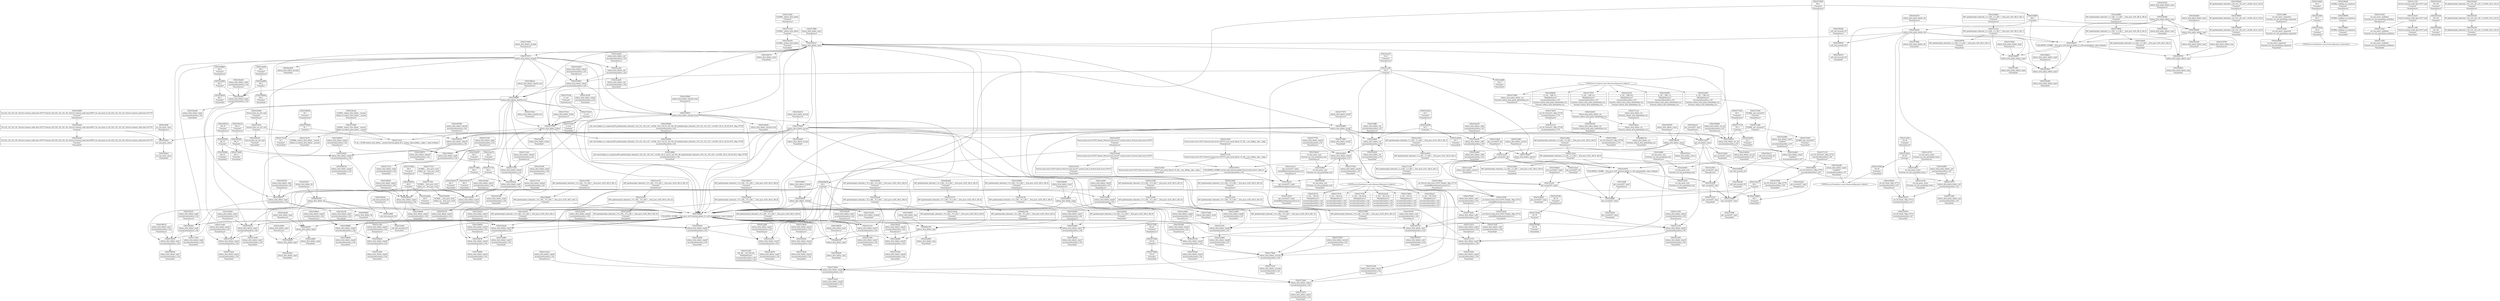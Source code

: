 digraph {
	CE0x51bdfc0 [shape=record,shape=Mrecord,label="{CE0x51bdfc0|avc_has_perm:_entry}"]
	CE0x51ac9e0 [shape=record,shape=Mrecord,label="{CE0x51ac9e0|_call_void_mcount()_#3|*SummSink*}"]
	CE0x51a3080 [shape=record,shape=Mrecord,label="{CE0x51a3080|i64*_getelementptr_inbounds_(_15_x_i64_,_15_x_i64_*___llvm_gcov_ctr25,_i64_0,_i64_13)|*Constant*|*SummSink*}"]
	CE0x5187be0 [shape=record,shape=Mrecord,label="{CE0x5187be0|selinux_xfrm_delete:_tmp19|security/selinux/xfrm.c,142|*SummSink*}"]
	CE0x654f6b0 [shape=record,shape=Mrecord,label="{CE0x654f6b0|selinux_xfrm_delete:_bb|*SummSink*}"]
	CE0x5192ea0 [shape=record,shape=Mrecord,label="{CE0x5192ea0|selinux_xfrm_delete:_tmp15|security/selinux/xfrm.c,142}"]
	CE0x5193230 [shape=record,shape=Mrecord,label="{CE0x5193230|_ret_i32_%call,_!dbg_!27713|security/selinux/xfrm.c,327}"]
	CE0x51bfc80 [shape=record,shape=Mrecord,label="{CE0x51bfc80|avc_has_perm:_ssid|Function::avc_has_perm&Arg::ssid::|*SummSink*}"]
	CE0x5171880 [shape=record,shape=Mrecord,label="{CE0x5171880|i64_5|*Constant*}"]
	CE0x516ebd0 [shape=record,shape=Mrecord,label="{CE0x516ebd0|selinux_xfrm_policy_delete:_tmp1|*SummSource*}"]
	CE0x51bed70 [shape=record,shape=Mrecord,label="{CE0x51bed70|selinux_xfrm_delete:_call8|security/selinux/xfrm.c,147|*SummSource*}"]
	CE0x519dde0 [shape=record,shape=Mrecord,label="{CE0x519dde0|get_current227:_tmp2|*SummSource*}"]
	CE0x51a2c50 [shape=record,shape=Mrecord,label="{CE0x51a2c50|selinux_xfrm_delete:_tmp27|security/selinux/xfrm.c,145}"]
	CE0x519dff0 [shape=record,shape=Mrecord,label="{CE0x519dff0|selinux_xfrm_delete:_sid|security/selinux/xfrm.c,147|*SummSource*}"]
	CE0x518ecf0 [shape=record,shape=Mrecord,label="{CE0x518ecf0|selinux_xfrm_delete:_tmp18|security/selinux/xfrm.c,142|*SummSource*}"]
	CE0x51826e0 [shape=record,shape=Mrecord,label="{CE0x51826e0|selinux_xfrm_delete:_tmp6|security/selinux/xfrm.c,142}"]
	CE0x51bfb20 [shape=record,shape=Mrecord,label="{CE0x51bfb20|avc_has_perm:_ssid|Function::avc_has_perm&Arg::ssid::}"]
	CE0x51959b0 [shape=record,shape=Mrecord,label="{CE0x51959b0|selinux_xfrm_delete:_land.lhs.true2|*SummSource*}"]
	CE0x5177a70 [shape=record,shape=Mrecord,label="{CE0x5177a70|i32_3|*Constant*}"]
	CE0x5175120 [shape=record,shape=Mrecord,label="{CE0x5175120|i8_1|*Constant*|*SummSink*}"]
	CE0x51c11c0 [shape=record,shape=Mrecord,label="{CE0x51c11c0|_ret_i32_%retval.0,_!dbg_!27728|security/selinux/avc.c,775}"]
	CE0x5185a50 [shape=record,shape=Mrecord,label="{CE0x5185a50|i64_10|*Constant*|*SummSource*}"]
	CE0x51c3ba0 [shape=record,shape=Mrecord,label="{CE0x51c3ba0|i64*_getelementptr_inbounds_(_2_x_i64_,_2_x_i64_*___llvm_gcov_ctr21,_i64_0,_i64_0)|*Constant*}"]
	CE0x5182f90 [shape=record,shape=Mrecord,label="{CE0x5182f90|i64*_getelementptr_inbounds_(_15_x_i64_,_15_x_i64_*___llvm_gcov_ctr25,_i64_0,_i64_6)|*Constant*|*SummSource*}"]
	CE0x517b1c0 [shape=record,shape=Mrecord,label="{CE0x517b1c0|get_current227:_tmp|*SummSink*}"]
	CE0x4a6d140 [shape=record,shape=Mrecord,label="{CE0x4a6d140|selinux_xfrm_delete:_tmp1}"]
	CE0x5186070 [shape=record,shape=Mrecord,label="{CE0x5186070|selinux_xfrm_delete:_tmp22|security/selinux/xfrm.c,144|*SummSource*}"]
	CE0x516e470 [shape=record,shape=Mrecord,label="{CE0x516e470|selinux_xfrm_policy_delete:_bb|*SummSource*}"]
	CE0x51e5150 [shape=record,shape=Mrecord,label="{CE0x51e5150|%struct.task_struct.1015**_bitcast_(%struct.task_struct**_current_task_to_%struct.task_struct.1015**)|*Constant*|*SummSink*}"]
	CE0x516e910 [shape=record,shape=Mrecord,label="{CE0x516e910|selinux_xfrm_policy_delete:_ctx|Function::selinux_xfrm_policy_delete&Arg::ctx::}"]
	CE0x51c28b0 [shape=record,shape=Mrecord,label="{CE0x51c28b0|selinux_xfrm_delete:_retval.0|*SummSource*}"]
	CE0x5195a90 [shape=record,shape=Mrecord,label="{CE0x5195a90|selinux_xfrm_delete:_land.lhs.true2|*SummSink*}"]
	CE0x5182750 [shape=record,shape=Mrecord,label="{CE0x5182750|selinux_xfrm_delete:_tmp5|security/selinux/xfrm.c,142|*SummSource*}"]
	CE0x5185eb0 [shape=record,shape=Mrecord,label="{CE0x5185eb0|selinux_xfrm_delete:_tmp26|security/selinux/xfrm.c,145}"]
	CE0x516f920 [shape=record,shape=Mrecord,label="{CE0x516f920|selinux_xfrm_delete:_if.then6}"]
	CE0x5174370 [shape=record,shape=Mrecord,label="{CE0x5174370|selinux_xfrm_delete:_do.body}"]
	CE0x518b910 [shape=record,shape=Mrecord,label="{CE0x518b910|selinux_xfrm_delete:_if.end}"]
	CE0x51b57c0 [shape=record,shape=Mrecord,label="{CE0x51b57c0|4:_i32,_:_CR_4,8_|*MultipleSource*|security/selinux/xfrm.c,142|security/selinux/xfrm.c,142|security/selinux/xfrm.c,147}"]
	CE0x5188e60 [shape=record,shape=Mrecord,label="{CE0x5188e60|i8*_getelementptr_inbounds_(_24_x_i8_,_24_x_i8_*_.str244,_i32_0,_i32_0)|*Constant*|*SummSink*}"]
	CE0x5187d60 [shape=record,shape=Mrecord,label="{CE0x5187d60|selinux_xfrm_delete:_tmp19|security/selinux/xfrm.c,142|*SummSource*}"]
	CE0x518b650 [shape=record,shape=Mrecord,label="{CE0x518b650|selinux_xfrm_policy_delete:_tmp1}"]
	CE0x5168a60 [shape=record,shape=Mrecord,label="{CE0x5168a60|selinux_xfrm_delete:_tmp1|*SummSink*}"]
	CE0x5169170 [shape=record,shape=Mrecord,label="{CE0x5169170|selinux_xfrm_delete:_entry|*SummSink*}"]
	CE0x5176b50 [shape=record,shape=Mrecord,label="{CE0x5176b50|selinux_xfrm_delete:_call4|security/selinux/xfrm.c,142|*SummSource*}"]
	CE0x5189fb0 [shape=record,shape=Mrecord,label="{CE0x5189fb0|_call_void_lockdep_rcu_suspicious(i8*_getelementptr_inbounds_(_24_x_i8_,_24_x_i8_*_.str244,_i32_0,_i32_0),_i32_142,_i8*_getelementptr_inbounds_(_45_x_i8_,_45_x_i8_*_.str1245,_i32_0,_i32_0))_#10,_!dbg_!27729|security/selinux/xfrm.c,142|*SummSink*}"]
	CE0x5170fd0 [shape=record,shape=Mrecord,label="{CE0x5170fd0|selinux_xfrm_policy_delete:_bb|*SummSink*}"]
	CE0x51c0f80 [shape=record,shape=Mrecord,label="{CE0x51c0f80|avc_has_perm:_requested|Function::avc_has_perm&Arg::requested::|*SummSource*}"]
	CE0x5196530 [shape=record,shape=Mrecord,label="{CE0x5196530|i64_0|*Constant*}"]
	CE0x517b870 [shape=record,shape=Mrecord,label="{CE0x517b870|_ret_i32_%call,_!dbg_!27713|security/selinux/xfrm.c,327|*SummSink*}"]
	CE0x517dad0 [shape=record,shape=Mrecord,label="{CE0x517dad0|i64*_getelementptr_inbounds_(_15_x_i64_,_15_x_i64_*___llvm_gcov_ctr25,_i64_0,_i64_6)|*Constant*|*SummSink*}"]
	CE0x519e370 [shape=record,shape=Mrecord,label="{CE0x519e370|i64_4|*Constant*|*SummSink*}"]
	CE0x5185f20 [shape=record,shape=Mrecord,label="{CE0x5185f20|selinux_xfrm_delete:_tmp22|security/selinux/xfrm.c,144}"]
	CE0x51e50e0 [shape=record,shape=Mrecord,label="{CE0x51e50e0|%struct.task_struct.1015*_(%struct.task_struct.1015**)*_asm_movq_%gs:$_1:P_,$0_,_r,im,_dirflag_,_fpsr_,_flags_|*SummSink*}"]
	CE0x5177870 [shape=record,shape=Mrecord,label="{CE0x5177870|4:_i32,_:_CRE_2,4_|*MultipleSource*|security/selinux/xfrm.c,147|Function::selinux_xfrm_policy_delete&Arg::ctx::|Function::selinux_xfrm_delete&Arg::ctx::}"]
	CE0x5183550 [shape=record,shape=Mrecord,label="{CE0x5183550|selinux_xfrm_delete:_return|*SummSource*}"]
	CE0x516f870 [shape=record,shape=Mrecord,label="{CE0x516f870|i64_1|*Constant*}"]
	"CONST[source:0(mediator),value:0(static)][purpose:{operation}]"
	CE0x6eb3950 [shape=record,shape=Mrecord,label="{CE0x6eb3950|selinux_xfrm_delete:_bb}"]
	CE0x51a3df0 [shape=record,shape=Mrecord,label="{CE0x51a3df0|selinux_xfrm_delete:_tmp29|security/selinux/xfrm.c,147}"]
	CE0x51a2410 [shape=record,shape=Mrecord,label="{CE0x51a2410|i64*_getelementptr_inbounds_(_15_x_i64_,_15_x_i64_*___llvm_gcov_ctr25,_i64_0,_i64_12)|*Constant*}"]
	CE0x51be500 [shape=record,shape=Mrecord,label="{CE0x51be500|4:_i32,_:_CRE_4,8_|*MultipleSource*|security/selinux/xfrm.c,147|Function::selinux_xfrm_policy_delete&Arg::ctx::|Function::selinux_xfrm_delete&Arg::ctx::}"]
	CE0x516e1b0 [shape=record,shape=Mrecord,label="{CE0x516e1b0|selinux_xfrm_policy_delete:_tmp1|*SummSink*}"]
	CE0x51a38d0 [shape=record,shape=Mrecord,label="{CE0x51a38d0|selinux_xfrm_delete:_tmp28|security/selinux/xfrm.c,147|*SummSink*}"]
	CE0x518b9b0 [shape=record,shape=Mrecord,label="{CE0x518b9b0|selinux_xfrm_delete:_if.end|*SummSource*}"]
	CE0x517c600 [shape=record,shape=Mrecord,label="{CE0x517c600|selinux_xfrm_policy_delete:_call|security/selinux/xfrm.c,327|*SummSink*}"]
	CE0x5e7e180 [shape=record,shape=Mrecord,label="{CE0x5e7e180|selinux_xfrm_delete:_tmp13|security/selinux/xfrm.c,142|*SummSink*}"]
	CE0x51e5910 [shape=record,shape=Mrecord,label="{CE0x51e5910|get_current227:_tmp|*SummSource*}"]
	CE0x51a7040 [shape=record,shape=Mrecord,label="{CE0x51a7040|i64*_getelementptr_inbounds_(_15_x_i64_,_15_x_i64_*___llvm_gcov_ctr25,_i64_0,_i64_1)|*Constant*|*SummSource*}"]
	CE0x5182670 [shape=record,shape=Mrecord,label="{CE0x5182670|selinux_xfrm_delete:_tmp5|security/selinux/xfrm.c,142}"]
	CE0x5175b70 [shape=record,shape=Mrecord,label="{CE0x5175b70|selinux_xfrm_delete:_security|security/selinux/xfrm.c,142|*SummSource*}"]
	CE0x5180e90 [shape=record,shape=Mrecord,label="{CE0x5180e90|GLOBAL:_lockdep_rcu_suspicious|*Constant*|*SummSource*}"]
	CE0x51a2df0 [shape=record,shape=Mrecord,label="{CE0x51a2df0|selinux_xfrm_delete:_tmp27|security/selinux/xfrm.c,145|*SummSource*}"]
	CE0x5186dc0 [shape=record,shape=Mrecord,label="{CE0x5186dc0|selinux_xfrm_delete:_tmp25|security/selinux/xfrm.c,144}"]
	CE0x518bc10 [shape=record,shape=Mrecord,label="{CE0x518bc10|_call_void_mcount()_#3|*SummSource*}"]
	CE0x51a43a0 [shape=record,shape=Mrecord,label="{CE0x51a43a0|i32_1|*Constant*|*SummSource*}"]
	CE0x51692d0 [shape=record,shape=Mrecord,label="{CE0x51692d0|_call_void_mcount()_#3|*SummSource*}"]
	CE0x51c4230 [shape=record,shape=Mrecord,label="{CE0x51c4230|get_current227:_tmp4|./arch/x86/include/asm/current.h,14|*SummSink*}"]
	CE0x5179830 [shape=record,shape=Mrecord,label="{CE0x5179830|4:_i32,_:_CR_0,4_|*MultipleSource*|security/selinux/xfrm.c,142|security/selinux/xfrm.c,142|security/selinux/xfrm.c,147}"]
	CE0x517bfb0 [shape=record,shape=Mrecord,label="{CE0x517bfb0|GLOBAL:_selinux_xfrm_delete|*Constant*|*SummSource*}"]
	CE0x51869c0 [shape=record,shape=Mrecord,label="{CE0x51869c0|selinux_xfrm_delete:_tmp24|security/selinux/xfrm.c,144|*SummSource*}"]
	CE0x51e5070 [shape=record,shape=Mrecord,label="{CE0x51e5070|%struct.task_struct.1015**_bitcast_(%struct.task_struct**_current_task_to_%struct.task_struct.1015**)|*Constant*|*SummSource*}"]
	CE0x51fbe30 [shape=record,shape=Mrecord,label="{CE0x51fbe30|get_current227:_tmp4|./arch/x86/include/asm/current.h,14}"]
	CE0x51c3ec0 [shape=record,shape=Mrecord,label="{CE0x51c3ec0|get_current227:_bb|*SummSink*}"]
	CE0x51965a0 [shape=record,shape=Mrecord,label="{CE0x51965a0|i64_3|*Constant*|*SummSink*}"]
	CE0x5170790 [shape=record,shape=Mrecord,label="{CE0x5170790|selinux_xfrm_policy_delete:_tmp|*SummSource*}"]
	CE0x51716c0 [shape=record,shape=Mrecord,label="{CE0x51716c0|selinux_xfrm_delete:_tobool1|security/selinux/xfrm.c,142|*SummSource*}"]
	CE0x5185e10 [shape=record,shape=Mrecord,label="{CE0x5185e10|i64_11|*Constant*|*SummSource*}"]
	CE0x51c06c0 [shape=record,shape=Mrecord,label="{CE0x51c06c0|avc_has_perm:_tclass|Function::avc_has_perm&Arg::tclass::}"]
	CE0x51c2dd0 [shape=record,shape=Mrecord,label="{CE0x51c2dd0|i64*_getelementptr_inbounds_(_15_x_i64_,_15_x_i64_*___llvm_gcov_ctr25,_i64_0,_i64_14)|*Constant*|*SummSource*}"]
	CE0x519eef0 [shape=record,shape=Mrecord,label="{CE0x519eef0|selinux_xfrm_delete:_tmp13|security/selinux/xfrm.c,142|*SummSource*}"]
	CE0x5178920 [shape=record,shape=Mrecord,label="{CE0x5178920|i8_1|*Constant*}"]
	CE0x5168ec0 [shape=record,shape=Mrecord,label="{CE0x5168ec0|_ret_i32_%retval.0,_!dbg_!27751|security/selinux/xfrm.c,150}"]
	CE0x51e5d70 [shape=record,shape=Mrecord,label="{CE0x51e5d70|COLLAPSED:_GCMRE___llvm_gcov_ctr21_internal_global_2_x_i64_zeroinitializer:_elem_0:default:}"]
	CE0x5188ac0 [shape=record,shape=Mrecord,label="{CE0x5188ac0|selinux_xfrm_delete:_land.lhs.true|*SummSource*}"]
	CE0x5175c10 [shape=record,shape=Mrecord,label="{CE0x5175c10|selinux_xfrm_delete:_security|security/selinux/xfrm.c,142|*SummSink*}"]
	CE0x51e4ed0 [shape=record,shape=Mrecord,label="{CE0x51e4ed0|%struct.task_struct.1015**_bitcast_(%struct.task_struct**_current_task_to_%struct.task_struct.1015**)|*Constant*}"]
	CE0x4a6cfd0 [shape=record,shape=Mrecord,label="{CE0x4a6cfd0|selinux_xfrm_delete:_tmp2}"]
	CE0x519e4c0 [shape=record,shape=Mrecord,label="{CE0x519e4c0|i64_5|*Constant*|*SummSink*}"]
	CE0x5185bf0 [shape=record,shape=Mrecord,label="{CE0x5185bf0|i64_10|*Constant*|*SummSink*}"]
	CE0x5189e40 [shape=record,shape=Mrecord,label="{CE0x5189e40|i8_1|*Constant*|*SummSource*}"]
	CE0x51be840 [shape=record,shape=Mrecord,label="{CE0x51be840|selinux_xfrm_delete:_tmp31|*LoadInst*|security/selinux/xfrm.c,147}"]
	CE0x51a4540 [shape=record,shape=Mrecord,label="{CE0x51a4540|i32_1|*Constant*|*SummSink*}"]
	CE0x654f5c0 [shape=record,shape=Mrecord,label="{CE0x654f5c0|selinux_xfrm_delete:_bb|*SummSource*}"]
	CE0x51772c0 [shape=record,shape=Mrecord,label="{CE0x51772c0|GLOBAL:___llvm_gcov_ctr25|Global_var:__llvm_gcov_ctr25|*SummSource*}"]
	CE0x51a4220 [shape=record,shape=Mrecord,label="{CE0x51a4220|selinux_xfrm_delete:_sid|security/selinux/xfrm.c,147|*SummSink*}"]
	CE0x51bf6c0 [shape=record,shape=Mrecord,label="{CE0x51bf6c0|avc_has_perm:_entry|*SummSink*}"]
	CE0x51c0eb0 [shape=record,shape=Mrecord,label="{CE0x51c0eb0|avc_has_perm:_requested|Function::avc_has_perm&Arg::requested::}"]
	CE0x51a4b70 [shape=record,shape=Mrecord,label="{CE0x51a4b70|selinux_xfrm_delete:_tmp27|security/selinux/xfrm.c,145|*SummSink*}"]
	CE0x519e530 [shape=record,shape=Mrecord,label="{CE0x519e530|get_current227:_tmp1|*SummSource*}"]
	CE0x5178b30 [shape=record,shape=Mrecord,label="{CE0x5178b30|selinux_xfrm_delete:_tmp14|security/selinux/xfrm.c,142|*SummSource*}"]
	CE0x51c3770 [shape=record,shape=Mrecord,label="{CE0x51c3770|selinux_xfrm_delete:_tmp33|security/selinux/xfrm.c,150}"]
	CE0x51bffb0 [shape=record,shape=Mrecord,label="{CE0x51bffb0|avc_has_perm:_tsid|Function::avc_has_perm&Arg::tsid::|*SummSource*}"]
	CE0x518aa60 [shape=record,shape=Mrecord,label="{CE0x518aa60|selinux_xfrm_delete:_tmp4|security/selinux/xfrm.c,142}"]
	CE0x51fbf80 [shape=record,shape=Mrecord,label="{CE0x51fbf80|get_current227:_tmp3}"]
	CE0x518cf10 [shape=record,shape=Mrecord,label="{CE0x518cf10|selinux_xfrm_delete:_tmp6|security/selinux/xfrm.c,142|*SummSource*}"]
	CE0x51c0560 [shape=record,shape=Mrecord,label="{CE0x51c0560|i16_39|*Constant*|*SummSink*}"]
	CE0x51c16a0 [shape=record,shape=Mrecord,label="{CE0x51c16a0|avc_has_perm:_auditdata|Function::avc_has_perm&Arg::auditdata::}"]
	CE0x5192f80 [shape=record,shape=Mrecord,label="{CE0x5192f80|selinux_xfrm_delete:_tmp15|security/selinux/xfrm.c,142|*SummSink*}"]
	"CONST[source:1(input),value:2(dynamic)][purpose:{object}]"
	CE0x51b5ec0 [shape=record,shape=Mrecord,label="{CE0x51b5ec0|4:_i32,_:_CR_16,20_|*MultipleSource*|security/selinux/xfrm.c,142|security/selinux/xfrm.c,142|security/selinux/xfrm.c,147}"]
	CE0x51863c0 [shape=record,shape=Mrecord,label="{CE0x51863c0|selinux_xfrm_delete:_tmp23|security/selinux/xfrm.c,144}"]
	CE0x51c1230 [shape=record,shape=Mrecord,label="{CE0x51c1230|%struct.common_audit_data.1017*_null|*Constant*|*SummSource*}"]
	CE0x5177180 [shape=record,shape=Mrecord,label="{CE0x5177180|GLOBAL:___llvm_gcov_ctr25|Global_var:__llvm_gcov_ctr25}"]
	CE0x517a4f0 [shape=record,shape=Mrecord,label="{CE0x517a4f0|selinux_xfrm_policy_delete:_tmp2|*SummSink*}"]
	CE0x5181bf0 [shape=record,shape=Mrecord,label="{CE0x5181bf0|selinux_xfrm_delete:_tmp9|security/selinux/xfrm.c,142|*SummSource*}"]
	CE0x517e2c0 [shape=record,shape=Mrecord,label="{CE0x517e2c0|i64*_getelementptr_inbounds_(_2_x_i64_,_2_x_i64_*___llvm_gcov_ctr9,_i64_0,_i64_1)|*Constant*}"]
	CE0x51bec40 [shape=record,shape=Mrecord,label="{CE0x51bec40|selinux_xfrm_delete:_call8|security/selinux/xfrm.c,147}"]
	CE0x517d520 [shape=record,shape=Mrecord,label="{CE0x517d520|_ret_%struct.task_struct.1015*_%tmp4,_!dbg_!27714|./arch/x86/include/asm/current.h,14|*SummSink*}"]
	CE0x51bf060 [shape=record,shape=Mrecord,label="{CE0x51bf060|i32_(i32,_i32,_i16,_i32,_%struct.common_audit_data.1017*)*_bitcast_(i32_(i32,_i32,_i16,_i32,_%struct.common_audit_data.495*)*_avc_has_perm_to_i32_(i32,_i32,_i16,_i32,_%struct.common_audit_data.1017*)*)|*Constant*|*SummSource*}"]
	CE0x517a7c0 [shape=record,shape=Mrecord,label="{CE0x517a7c0|selinux_xfrm_delete:_tmp8|security/selinux/xfrm.c,142|*SummSink*}"]
	CE0x518e840 [shape=record,shape=Mrecord,label="{CE0x518e840|selinux_xfrm_delete:_tmp17|security/selinux/xfrm.c,142}"]
	CE0x5189090 [shape=record,shape=Mrecord,label="{CE0x5189090|GLOBAL:_lockdep_rcu_suspicious|*Constant*}"]
	CE0x516e570 [shape=record,shape=Mrecord,label="{CE0x516e570|_call_void_mcount()_#3|*SummSink*}"]
	CE0x51a30f0 [shape=record,shape=Mrecord,label="{CE0x51a30f0|i64*_getelementptr_inbounds_(_15_x_i64_,_15_x_i64_*___llvm_gcov_ctr25,_i64_0,_i64_13)|*Constant*}"]
	CE0x51a37f0 [shape=record,shape=Mrecord,label="{CE0x51a37f0|selinux_xfrm_delete:_tmp28|security/selinux/xfrm.c,147}"]
	CE0x51e4720 [shape=record,shape=Mrecord,label="{CE0x51e4720|i64*_getelementptr_inbounds_(_2_x_i64_,_2_x_i64_*___llvm_gcov_ctr21,_i64_0,_i64_1)|*Constant*|*SummSource*}"]
	CE0x5176a40 [shape=record,shape=Mrecord,label="{CE0x5176a40|selinux_xfrm_delete:_call4|security/selinux/xfrm.c,142}"]
	CE0x51708f0 [shape=record,shape=Mrecord,label="{CE0x51708f0|selinux_xfrm_delete:_entry|*SummSource*}"]
	CE0x519e270 [shape=record,shape=Mrecord,label="{CE0x519e270|i64_4|*Constant*|*SummSource*}"]
	CE0x5187390 [shape=record,shape=Mrecord,label="{CE0x5187390|i32_78|*Constant*|*SummSource*}"]
	CE0x51affd0 [shape=record,shape=Mrecord,label="{CE0x51affd0|i32_0|*Constant*|*SummSink*}"]
	CE0x519de50 [shape=record,shape=Mrecord,label="{CE0x519de50|get_current227:_tmp2|*SummSink*}"]
	CE0x5171130 [shape=record,shape=Mrecord,label="{CE0x5171130|_ret_i32_%retval.0,_!dbg_!27751|security/selinux/xfrm.c,150|*SummSource*}"]
	CE0x518ab40 [shape=record,shape=Mrecord,label="{CE0x518ab40|selinux_xfrm_delete:_tmp4|security/selinux/xfrm.c,142|*SummSource*}"]
	CE0x519f050 [shape=record,shape=Mrecord,label="{CE0x519f050|i64*_getelementptr_inbounds_(_15_x_i64_,_15_x_i64_*___llvm_gcov_ctr25,_i64_0,_i64_8)|*Constant*}"]
	CE0x51be720 [shape=record,shape=Mrecord,label="{CE0x51be720|4:_i32,_:_CRE_8,8_|*MultipleSource*|security/selinux/xfrm.c,147|Function::selinux_xfrm_policy_delete&Arg::ctx::|Function::selinux_xfrm_delete&Arg::ctx::}"]
	CE0x51825b0 [shape=record,shape=Mrecord,label="{CE0x51825b0|GLOBAL:___llvm_gcov_ctr25|Global_var:__llvm_gcov_ctr25|*SummSink*}"]
	CE0x5180f00 [shape=record,shape=Mrecord,label="{CE0x5180f00|GLOBAL:_lockdep_rcu_suspicious|*Constant*|*SummSink*}"]
	CE0x5172a30 [shape=record,shape=Mrecord,label="{CE0x5172a30|selinux_xfrm_delete:_tmp20|security/selinux/xfrm.c,142|*SummSink*}"]
	CE0x51fbff0 [shape=record,shape=Mrecord,label="{CE0x51fbff0|get_current227:_tmp3|*SummSource*}"]
	CE0x51755f0 [shape=record,shape=Mrecord,label="{CE0x51755f0|i32_22|*Constant*|*SummSource*}"]
	CE0x518cea0 [shape=record,shape=Mrecord,label="{CE0x518cea0|GLOBAL:_selinux_xfrm_delete.__warned|Global_var:selinux_xfrm_delete.__warned|*SummSource*}"]
	CE0x51969f0 [shape=record,shape=Mrecord,label="{CE0x51969f0|selinux_xfrm_delete:_tmp16|security/selinux/xfrm.c,142|*SummSink*}"]
	CE0x51bfe80 [shape=record,shape=Mrecord,label="{CE0x51bfe80|avc_has_perm:_tsid|Function::avc_has_perm&Arg::tsid::}"]
	CE0x517a5c0 [shape=record,shape=Mrecord,label="{CE0x517a5c0|0:_i8,_:_GCMR_selinux_xfrm_delete.__warned_internal_global_i8_0,_section_.data.unlikely_,_align_1:_elem_0:default:}"]
	CE0x70ef950 [shape=record,shape=Mrecord,label="{CE0x70ef950|selinux_xfrm_delete:_tmp|*SummSource*}"]
	CE0x5178150 [shape=record,shape=Mrecord,label="{CE0x5178150|selinux_xfrm_delete:_tmp7|security/selinux/xfrm.c,142}"]
	CE0x5185260 [shape=record,shape=Mrecord,label="{CE0x5185260|%struct.xfrm_sec_ctx*_null|*Constant*|*SummSource*}"]
	CE0x51754b0 [shape=record,shape=Mrecord,label="{CE0x51754b0|i32_22|*Constant*}"]
	CE0x5185520 [shape=record,shape=Mrecord,label="{CE0x5185520|selinux_xfrm_delete:_tobool5|security/selinux/xfrm.c,144}"]
	CE0x5182ed0 [shape=record,shape=Mrecord,label="{CE0x5182ed0|i64*_getelementptr_inbounds_(_15_x_i64_,_15_x_i64_*___llvm_gcov_ctr25,_i64_0,_i64_6)|*Constant*}"]
	CE0x51befa0 [shape=record,shape=Mrecord,label="{CE0x51befa0|i32_(i32,_i32,_i16,_i32,_%struct.common_audit_data.1017*)*_bitcast_(i32_(i32,_i32,_i16,_i32,_%struct.common_audit_data.495*)*_avc_has_perm_to_i32_(i32,_i32,_i16,_i32,_%struct.common_audit_data.1017*)*)|*Constant*}"]
	CE0x51c0a60 [shape=record,shape=Mrecord,label="{CE0x51c0a60|i32_4|*Constant*}"]
	CE0x5176370 [shape=record,shape=Mrecord,label="{CE0x5176370|selinux_xfrm_policy_delete:_call|security/selinux/xfrm.c,327}"]
	CE0x517cfe0 [shape=record,shape=Mrecord,label="{CE0x517cfe0|get_current227:_entry}"]
	CE0x51be960 [shape=record,shape=Mrecord,label="{CE0x51be960|selinux_xfrm_delete:_tmp31|*LoadInst*|security/selinux/xfrm.c,147|*SummSource*}"]
	CE0x51bfbc0 [shape=record,shape=Mrecord,label="{CE0x51bfbc0|avc_has_perm:_ssid|Function::avc_has_perm&Arg::ssid::|*SummSource*}"]
	CE0x51745b0 [shape=record,shape=Mrecord,label="{CE0x51745b0|GLOBAL:_selinux_xfrm_delete.__warned|Global_var:selinux_xfrm_delete.__warned}"]
	CE0x51717a0 [shape=record,shape=Mrecord,label="{CE0x51717a0|selinux_xfrm_delete:_tobool1|security/selinux/xfrm.c,142|*SummSink*}"]
	CE0x5169700 [shape=record,shape=Mrecord,label="{CE0x5169700|selinux_xfrm_policy_delete:_tmp}"]
	CE0x51797c0 [shape=record,shape=Mrecord,label="{CE0x51797c0|4:_i32,_:_CR_8,12_|*MultipleSource*|security/selinux/xfrm.c,142|security/selinux/xfrm.c,142|security/selinux/xfrm.c,147}"]
	CE0x51939c0 [shape=record,shape=Mrecord,label="{CE0x51939c0|selinux_xfrm_policy_delete:_tmp3}"]
	CE0x517b340 [shape=record,shape=Mrecord,label="{CE0x517b340|i1_true|*Constant*|*SummSource*}"]
	CE0x516e860 [shape=record,shape=Mrecord,label="{CE0x516e860|selinux_xfrm_delete:_if.end7}"]
	CE0x51ab8b0 [shape=record,shape=Mrecord,label="{CE0x51ab8b0|i64_3|*Constant*}"]
	CE0x5169860 [shape=record,shape=Mrecord,label="{CE0x5169860|i64_3|*Constant*|*SummSource*}"]
	CE0x51c02c0 [shape=record,shape=Mrecord,label="{CE0x51c02c0|i16_39|*Constant*}"]
	CE0x51c3190 [shape=record,shape=Mrecord,label="{CE0x51c3190|selinux_xfrm_delete:_tmp32|security/selinux/xfrm.c,150|*SummSource*}"]
	CE0x51cce20 [shape=record,shape=Mrecord,label="{CE0x51cce20|get_current227:_tmp2}"]
	CE0x5188250 [shape=record,shape=Mrecord,label="{CE0x5188250|selinux_xfrm_delete:_tmp1|*SummSource*}"]
	CE0x518bb40 [shape=record,shape=Mrecord,label="{CE0x518bb40|_call_void_mcount()_#3}"]
	CE0x51a4b00 [shape=record,shape=Mrecord,label="{CE0x51a4b00|selinux_xfrm_delete:_tmp26|security/selinux/xfrm.c,145|*SummSink*}"]
	CE0x5177750 [shape=record,shape=Mrecord,label="{CE0x5177750|selinux_xfrm_delete:_tmp30|security/selinux/xfrm.c,147|*SummSource*}"]
	CE0x516fea0 [shape=record,shape=Mrecord,label="{CE0x516fea0|selinux_xfrm_delete:_ctx|Function::selinux_xfrm_delete&Arg::ctx::}"]
	CE0x51bf1d0 [shape=record,shape=Mrecord,label="{CE0x51bf1d0|i32_(i32,_i32,_i16,_i32,_%struct.common_audit_data.1017*)*_bitcast_(i32_(i32,_i32,_i16,_i32,_%struct.common_audit_data.495*)*_avc_has_perm_to_i32_(i32,_i32,_i16,_i32,_%struct.common_audit_data.1017*)*)|*Constant*|*SummSink*}"]
	CE0x517c210 [shape=record,shape=Mrecord,label="{CE0x517c210|GLOBAL:_selinux_xfrm_delete|*Constant*}"]
	CE0x5190440 [shape=record,shape=Mrecord,label="{CE0x5190440|selinux_xfrm_delete:_tmp8|security/selinux/xfrm.c,142}"]
	CE0x5184950 [shape=record,shape=Mrecord,label="{CE0x5184950|4:_i32,_:_CRE_1,2_|*MultipleSource*|security/selinux/xfrm.c,147|Function::selinux_xfrm_policy_delete&Arg::ctx::|Function::selinux_xfrm_delete&Arg::ctx::}"]
	CE0x517b230 [shape=record,shape=Mrecord,label="{CE0x517b230|i1_true|*Constant*}"]
	CE0x51c2ce0 [shape=record,shape=Mrecord,label="{CE0x51c2ce0|i64*_getelementptr_inbounds_(_15_x_i64_,_15_x_i64_*___llvm_gcov_ctr25,_i64_0,_i64_14)|*Constant*}"]
	CE0x5186520 [shape=record,shape=Mrecord,label="{CE0x5186520|selinux_xfrm_delete:_tmp23|security/selinux/xfrm.c,144|*SummSource*}"]
	CE0x51c3120 [shape=record,shape=Mrecord,label="{CE0x51c3120|selinux_xfrm_delete:_tmp32|security/selinux/xfrm.c,150}"]
	CE0x51a48a0 [shape=record,shape=Mrecord,label="{CE0x51a48a0|selinux_xfrm_delete:_sid|security/selinux/xfrm.c,147}"]
	CE0x516f0e0 [shape=record,shape=Mrecord,label="{CE0x516f0e0|selinux_xfrm_policy_delete:_tmp|*SummSink*}"]
	CE0x517d3d0 [shape=record,shape=Mrecord,label="{CE0x517d3d0|i32_78|*Constant*}"]
	CE0x5181080 [shape=record,shape=Mrecord,label="{CE0x5181080|i32_142|*Constant*|*SummSink*}"]
	CE0x517d790 [shape=record,shape=Mrecord,label="{CE0x517d790|_ret_%struct.task_struct.1015*_%tmp4,_!dbg_!27714|./arch/x86/include/asm/current.h,14}"]
	CE0x51c0120 [shape=record,shape=Mrecord,label="{CE0x51c0120|avc_has_perm:_tsid|Function::avc_has_perm&Arg::tsid::|*SummSink*}"]
	CE0x51a9280 [shape=record,shape=Mrecord,label="{CE0x51a9280|selinux_xfrm_delete:_tmp3|*SummSource*}"]
	CE0x516e650 [shape=record,shape=Mrecord,label="{CE0x516e650|selinux_xfrm_delete:_tobool|security/selinux/xfrm.c,142|*SummSource*}"]
	CE0x51a4290 [shape=record,shape=Mrecord,label="{CE0x51a4290|i32_1|*Constant*}"]
	CE0x5179030 [shape=record,shape=Mrecord,label="{CE0x5179030|selinux_xfrm_policy_delete:_tmp2|*SummSource*}"]
	CE0x5179a80 [shape=record,shape=Mrecord,label="{CE0x5179a80|selinux_xfrm_delete:_if.end|*SummSink*}"]
	CE0x516f7c0 [shape=record,shape=Mrecord,label="{CE0x516f7c0|selinux_xfrm_delete:_entry}"]
	CE0x51c4340 [shape=record,shape=Mrecord,label="{CE0x51c4340|%struct.task_struct.1015*_(%struct.task_struct.1015**)*_asm_movq_%gs:$_1:P_,$0_,_r,im,_dirflag_,_fpsr_,_flags_|*SummSource*}"]
	CE0x5172aa0 [shape=record,shape=Mrecord,label="{CE0x5172aa0|selinux_xfrm_delete:_tmp20|security/selinux/xfrm.c,142|*SummSource*}"]
	CE0x5184300 [shape=record,shape=Mrecord,label="{CE0x5184300|i32_3|*Constant*|*SummSink*}"]
	CE0x5174f90 [shape=record,shape=Mrecord,label="{CE0x5174f90|i64*_getelementptr_inbounds_(_15_x_i64_,_15_x_i64_*___llvm_gcov_ctr25,_i64_0,_i64_14)|*Constant*|*SummSink*}"]
	CE0x5187610 [shape=record,shape=Mrecord,label="{CE0x5187610|selinux_xfrm_delete:_cred|security/selinux/xfrm.c,142|*SummSink*}"]
	CE0x51bea80 [shape=record,shape=Mrecord,label="{CE0x51bea80|selinux_xfrm_delete:_tmp31|*LoadInst*|security/selinux/xfrm.c,147|*SummSink*}"]
	CE0x518c150 [shape=record,shape=Mrecord,label="{CE0x518c150|selinux_xfrm_delete:_tmp10|security/selinux/xfrm.c,142|*SummSink*}"]
	CE0x517aba0 [shape=record,shape=Mrecord,label="{CE0x517aba0|selinux_xfrm_delete:_tmp12|security/selinux/xfrm.c,142|*SummSink*}"]
	CE0x51c2a50 [shape=record,shape=Mrecord,label="{CE0x51c2a50|selinux_xfrm_delete:_retval.0|*SummSink*}"]
	CE0x518ea10 [shape=record,shape=Mrecord,label="{CE0x518ea10|get_current227:_entry|*SummSource*}"]
	CE0x5171c50 [shape=record,shape=Mrecord,label="{CE0x5171c50|%struct.task_struct.1015*_(%struct.task_struct.1015**)*_asm_movq_%gs:$_1:P_,$0_,_r,im,_dirflag_,_fpsr_,_flags_}"]
	CE0x518aad0 [shape=record,shape=Mrecord,label="{CE0x518aad0|selinux_xfrm_delete:_tmp4|security/selinux/xfrm.c,142|*SummSink*}"]
	CE0x518e920 [shape=record,shape=Mrecord,label="{CE0x518e920|selinux_xfrm_delete:_tmp17|security/selinux/xfrm.c,142|*SummSink*}"]
	CE0x5177a00 [shape=record,shape=Mrecord,label="{CE0x5177a00|i32_3|*Constant*|*SummSource*}"]
	CE0x518d010 [shape=record,shape=Mrecord,label="{CE0x518d010|COLLAPSED:_GCMRE___llvm_gcov_ctr9_internal_global_2_x_i64_zeroinitializer:_elem_0:default:}"]
	CE0x51835c0 [shape=record,shape=Mrecord,label="{CE0x51835c0|selinux_xfrm_delete:_return|*SummSink*}"]
	CE0x5174b70 [shape=record,shape=Mrecord,label="{CE0x5174b70|_ret_i32_%retval.0,_!dbg_!27728|security/selinux/avc.c,775|*SummSource*}"]
	CE0x51bee60 [shape=record,shape=Mrecord,label="{CE0x51bee60|selinux_xfrm_delete:_call8|security/selinux/xfrm.c,147|*SummSink*}"]
	CE0x5196950 [shape=record,shape=Mrecord,label="{CE0x5196950|selinux_xfrm_delete:_tmp16|security/selinux/xfrm.c,142|*SummSource*}"]
	CE0x51c3910 [shape=record,shape=Mrecord,label="{CE0x51c3910|selinux_xfrm_delete:_tmp33|security/selinux/xfrm.c,150|*SummSource*}"]
	CE0x51758b0 [shape=record,shape=Mrecord,label="{CE0x51758b0|i32_22|*Constant*|*SummSink*}"]
	CE0x51775f0 [shape=record,shape=Mrecord,label="{CE0x51775f0|4:_i32,_:_CR_20,24_|*MultipleSource*|security/selinux/xfrm.c,142|security/selinux/xfrm.c,142|security/selinux/xfrm.c,147}"]
	"CONST[source:0(mediator),value:2(dynamic)][purpose:{object}]"
	CE0x5174b00 [shape=record,shape=Mrecord,label="{CE0x5174b00|selinux_xfrm_delete:_retval.0}"]
	CE0x5178ef0 [shape=record,shape=Mrecord,label="{CE0x5178ef0|_ret_i32_%retval.0,_!dbg_!27751|security/selinux/xfrm.c,150|*SummSink*}"]
	CE0x5172d70 [shape=record,shape=Mrecord,label="{CE0x5172d70|selinux_xfrm_delete:_tmp21|security/selinux/xfrm.c,142|*SummSink*}"]
	CE0x5168bd0 [shape=record,shape=Mrecord,label="{CE0x5168bd0|i64*_getelementptr_inbounds_(_15_x_i64_,_15_x_i64_*___llvm_gcov_ctr25,_i64_0,_i64_1)|*Constant*}"]
	CE0x51a8220 [shape=record,shape=Mrecord,label="{CE0x51a8220|selinux_xfrm_delete:_tmp3}"]
	CE0x516ed30 [shape=record,shape=Mrecord,label="{CE0x516ed30|selinux_xfrm_policy_delete:_bb}"]
	CE0x5184520 [shape=record,shape=Mrecord,label="{CE0x5184520|selinux_xfrm_delete:_ctx_sid|security/selinux/xfrm.c,147|*SummSink*}"]
	CE0x51acaf0 [shape=record,shape=Mrecord,label="{CE0x51acaf0|i32_0|*Constant*}"]
	CE0x51e5d00 [shape=record,shape=Mrecord,label="{CE0x51e5d00|get_current227:_tmp}"]
	CE0x51a6fd0 [shape=record,shape=Mrecord,label="{CE0x51a6fd0|selinux_xfrm_delete:_tmp2|*SummSink*}"]
	CE0x5192860 [shape=record,shape=Mrecord,label="{CE0x5192860|i64*_getelementptr_inbounds_(_15_x_i64_,_15_x_i64_*___llvm_gcov_ctr25,_i64_0,_i64_9)|*Constant*|*SummSource*}"]
	CE0x5172bd0 [shape=record,shape=Mrecord,label="{CE0x5172bd0|selinux_xfrm_delete:_tmp21|security/selinux/xfrm.c,142}"]
	CE0x5184840 [shape=record,shape=Mrecord,label="{CE0x5184840|4:_i32,_:_CRE_0,1_|*MultipleSource*|security/selinux/xfrm.c,147|Function::selinux_xfrm_policy_delete&Arg::ctx::|Function::selinux_xfrm_delete&Arg::ctx::}"]
	CE0x518c870 [shape=record,shape=Mrecord,label="{CE0x518c870|i64*_getelementptr_inbounds_(_15_x_i64_,_15_x_i64_*___llvm_gcov_ctr25,_i64_0,_i64_1)|*Constant*|*SummSink*}"]
	CE0x51897f0 [shape=record,shape=Mrecord,label="{CE0x51897f0|i64*_getelementptr_inbounds_(_2_x_i64_,_2_x_i64_*___llvm_gcov_ctr9,_i64_0,_i64_1)|*Constant*|*SummSink*}"]
	CE0x51a93c0 [shape=record,shape=Mrecord,label="{CE0x51a93c0|selinux_xfrm_delete:_tmp3|*SummSink*}"]
	CE0x5188710 [shape=record,shape=Mrecord,label="{CE0x5188710|selinux_xfrm_delete:_tmp7|security/selinux/xfrm.c,142|*SummSource*}"]
	CE0x51a3200 [shape=record,shape=Mrecord,label="{CE0x51a3200|i64*_getelementptr_inbounds_(_15_x_i64_,_15_x_i64_*___llvm_gcov_ctr25,_i64_0,_i64_13)|*Constant*|*SummSource*}"]
	CE0x518a690 [shape=record,shape=Mrecord,label="{CE0x518a690|i64_0|*Constant*|*SummSink*}"]
	CE0x518c5a0 [shape=record,shape=Mrecord,label="{CE0x518c5a0|selinux_xfrm_policy_delete:_entry|*SummSource*}"]
	CE0x5196b90 [shape=record,shape=Mrecord,label="{CE0x5196b90|i64_2|*Constant*|*SummSink*}"]
	CE0x5168f60 [shape=record,shape=Mrecord,label="{CE0x5168f60|i64*_getelementptr_inbounds_(_2_x_i64_,_2_x_i64_*___llvm_gcov_ctr9,_i64_0,_i64_0)|*Constant*|*SummSource*}"]
	CE0x519e3e0 [shape=record,shape=Mrecord,label="{CE0x519e3e0|selinux_xfrm_delete:_tmp10|security/selinux/xfrm.c,142}"]
	CE0x5179b20 [shape=record,shape=Mrecord,label="{CE0x5179b20|selinux_xfrm_delete:_do.end}"]
	CE0x51938d0 [shape=record,shape=Mrecord,label="{CE0x51938d0|_call_void_lockdep_rcu_suspicious(i8*_getelementptr_inbounds_(_24_x_i8_,_24_x_i8_*_.str244,_i32_0,_i32_0),_i32_142,_i8*_getelementptr_inbounds_(_45_x_i8_,_45_x_i8_*_.str1245,_i32_0,_i32_0))_#10,_!dbg_!27729|security/selinux/xfrm.c,142}"]
	CE0x5181430 [shape=record,shape=Mrecord,label="{CE0x5181430|i32_142|*Constant*|*SummSource*}"]
	CE0x517b9f0 [shape=record,shape=Mrecord,label="{CE0x517b9f0|get_current227:_tmp1|*SummSink*}"]
	CE0x51a6f60 [shape=record,shape=Mrecord,label="{CE0x51a6f60|_call_void_mcount()_#3}"]
	CE0x51887d0 [shape=record,shape=Mrecord,label="{CE0x51887d0|selinux_xfrm_delete:_tmp7|security/selinux/xfrm.c,142|*SummSink*}"]
	CE0x51767b0 [shape=record,shape=Mrecord,label="{CE0x51767b0|selinux_xfrm_delete:_tmp18|security/selinux/xfrm.c,142|*SummSink*}"]
	CE0x519f1b0 [shape=record,shape=Mrecord,label="{CE0x519f1b0|selinux_xfrm_delete:_tmp14|security/selinux/xfrm.c,142}"]
	CE0x516bc90 [shape=record,shape=Mrecord,label="{CE0x516bc90|selinux_xfrm_delete:_return}"]
	CE0x5171730 [shape=record,shape=Mrecord,label="{CE0x5171730|i64_4|*Constant*}"]
	CE0x682a6f0 [shape=record,shape=Mrecord,label="{CE0x682a6f0|i64*_getelementptr_inbounds_(_15_x_i64_,_15_x_i64_*___llvm_gcov_ctr25,_i64_0,_i64_0)|*Constant*|*SummSource*}"]
	CE0x51c0b40 [shape=record,shape=Mrecord,label="{CE0x51c0b40|i32_4|*Constant*|*SummSource*}"]
	CE0x51921f0 [shape=record,shape=Mrecord,label="{CE0x51921f0|i8*_getelementptr_inbounds_(_45_x_i8_,_45_x_i8_*_.str1245,_i32_0,_i32_0)|*Constant*}"]
	CE0x51c3400 [shape=record,shape=Mrecord,label="{CE0x51c3400|selinux_xfrm_delete:_tmp33|security/selinux/xfrm.c,150|*SummSink*}"]
	CE0x5178cd0 [shape=record,shape=Mrecord,label="{CE0x5178cd0|selinux_xfrm_delete:_tmp14|security/selinux/xfrm.c,142|*SummSink*}"]
	CE0x519e450 [shape=record,shape=Mrecord,label="{CE0x519e450|i64_5|*Constant*|*SummSource*}"]
	CE0x517d1b0 [shape=record,shape=Mrecord,label="{CE0x517d1b0|GLOBAL:_get_current227|*Constant*|*SummSource*}"]
	CE0x516def0 [shape=record,shape=Mrecord,label="{CE0x516def0|i64*_getelementptr_inbounds_(_2_x_i64_,_2_x_i64_*___llvm_gcov_ctr9,_i64_0,_i64_0)|*Constant*|*SummSink*}"]
	CE0x517de70 [shape=record,shape=Mrecord,label="{CE0x517de70|selinux_xfrm_delete:_tmp12|security/selinux/xfrm.c,142}"]
	CE0x5185940 [shape=record,shape=Mrecord,label="{CE0x5185940|i64_10|*Constant*}"]
	CE0x51c3c10 [shape=record,shape=Mrecord,label="{CE0x51c3c10|get_current227:_bb}"]
	CE0x4a6d040 [shape=record,shape=Mrecord,label="{CE0x4a6d040|i64_1|*Constant*}"]
	CE0x518c3c0 [shape=record,shape=Mrecord,label="{CE0x518c3c0|selinux_xfrm_delete:_if.then|*SummSink*}"]
	CE0x518cc90 [shape=record,shape=Mrecord,label="{CE0x518cc90|selinux_xfrm_delete:_tmp5|security/selinux/xfrm.c,142|*SummSink*}"]
	CE0x517a750 [shape=record,shape=Mrecord,label="{CE0x517a750|selinux_xfrm_delete:_tmp8|security/selinux/xfrm.c,142|*SummSource*}"]
	CE0x5186140 [shape=record,shape=Mrecord,label="{CE0x5186140|selinux_xfrm_delete:_tmp22|security/selinux/xfrm.c,144|*SummSink*}"]
	CE0x518bcd0 [shape=record,shape=Mrecord,label="{CE0x518bcd0|_call_void_mcount()_#3|*SummSink*}"]
	CE0x51b5cd0 [shape=record,shape=Mrecord,label="{CE0x51b5cd0|4:_i32,_:_CR_12,16_|*MultipleSource*|security/selinux/xfrm.c,142|security/selinux/xfrm.c,142|security/selinux/xfrm.c,147}"]
	CE0x51adbd0 [shape=record,shape=Mrecord,label="{CE0x51adbd0|selinux_xfrm_delete:_call|security/selinux/xfrm.c,142|*SummSource*}"]
	CE0x518a410 [shape=record,shape=Mrecord,label="{CE0x518a410|selinux_xfrm_delete:_do.end|*SummSource*}"]
	CE0x5192f10 [shape=record,shape=Mrecord,label="{CE0x5192f10|selinux_xfrm_delete:_tmp15|security/selinux/xfrm.c,142|*SummSource*}"]
	CE0x51b00e0 [shape=record,shape=Mrecord,label="{CE0x51b00e0|selinux_xfrm_delete:_tobool|security/selinux/xfrm.c,142}"]
	CE0x517dc40 [shape=record,shape=Mrecord,label="{CE0x517dc40|selinux_xfrm_delete:_tmp11|security/selinux/xfrm.c,142|*SummSink*}"]
	CE0x5176cf0 [shape=record,shape=Mrecord,label="{CE0x5176cf0|selinux_xfrm_delete:_call4|security/selinux/xfrm.c,142|*SummSink*}"]
	CE0x51a20f0 [shape=record,shape=Mrecord,label="{CE0x51a20f0|selinux_xfrm_delete:_tmp25|security/selinux/xfrm.c,144|*SummSink*}"]
	CE0x51a4830 [shape=record,shape=Mrecord,label="{CE0x51a4830|selinux_xfrm_delete:_tmp30|security/selinux/xfrm.c,147}"]
	CE0x70ef8e0 [shape=record,shape=Mrecord,label="{CE0x70ef8e0|COLLAPSED:_GCMRE___llvm_gcov_ctr25_internal_global_15_x_i64_zeroinitializer:_elem_0:default:}"]
	CE0x5187910 [shape=record,shape=Mrecord,label="{CE0x5187910|selinux_xfrm_delete:_cred|security/selinux/xfrm.c,142|*SummSource*}"]
	CE0x517bc70 [shape=record,shape=Mrecord,label="{CE0x517bc70|GLOBAL:_selinux_xfrm_delete.__warned|Global_var:selinux_xfrm_delete.__warned|*SummSink*}"]
	CE0x51922b0 [shape=record,shape=Mrecord,label="{CE0x51922b0|i8*_getelementptr_inbounds_(_45_x_i8_,_45_x_i8_*_.str1245,_i32_0,_i32_0)|*Constant*|*SummSource*}"]
	CE0x51c41c0 [shape=record,shape=Mrecord,label="{CE0x51c41c0|get_current227:_tmp4|./arch/x86/include/asm/current.h,14|*SummSource*}"]
	CE0x518eb90 [shape=record,shape=Mrecord,label="{CE0x518eb90|selinux_xfrm_delete:_tmp18|security/selinux/xfrm.c,142}"]
	CE0x5174770 [shape=record,shape=Mrecord,label="{CE0x5174770|i64*_getelementptr_inbounds_(_15_x_i64_,_15_x_i64_*___llvm_gcov_ctr25,_i64_0,_i64_0)|*Constant*}"]
	CE0x517be10 [shape=record,shape=Mrecord,label="{CE0x517be10|i64_1|*Constant*}"]
	CE0x5187810 [shape=record,shape=Mrecord,label="{CE0x5187810|COLLAPSED:_GCMRE_current_task_external_global_%struct.task_struct*:_elem_0::|security/selinux/xfrm.c,142}"]
	CE0x51c3200 [shape=record,shape=Mrecord,label="{CE0x51c3200|selinux_xfrm_delete:_tmp32|security/selinux/xfrm.c,150|*SummSink*}"]
	CE0x517d8a0 [shape=record,shape=Mrecord,label="{CE0x517d8a0|_ret_%struct.task_struct.1015*_%tmp4,_!dbg_!27714|./arch/x86/include/asm/current.h,14|*SummSource*}"]
	CE0x5172930 [shape=record,shape=Mrecord,label="{CE0x5172930|selinux_xfrm_delete:_tmp20|security/selinux/xfrm.c,142}"]
	CE0x5192350 [shape=record,shape=Mrecord,label="{CE0x5192350|i8*_getelementptr_inbounds_(_45_x_i8_,_45_x_i8_*_.str1245,_i32_0,_i32_0)|*Constant*|*SummSink*}"]
	CE0x51a3860 [shape=record,shape=Mrecord,label="{CE0x51a3860|selinux_xfrm_delete:_tmp28|security/selinux/xfrm.c,147|*SummSource*}"]
	CE0x51778e0 [shape=record,shape=Mrecord,label="{CE0x51778e0|selinux_xfrm_delete:_tmp30|security/selinux/xfrm.c,147|*SummSink*}"]
	CE0x518f480 [shape=record,shape=Mrecord,label="{CE0x518f480|i64_1|*Constant*|*SummSink*}"]
	CE0x51bf3f0 [shape=record,shape=Mrecord,label="{CE0x51bf3f0|avc_has_perm:_entry|*SummSource*}"]
	CE0x51c07d0 [shape=record,shape=Mrecord,label="{CE0x51c07d0|avc_has_perm:_tclass|Function::avc_has_perm&Arg::tclass::|*SummSink*}"]
	CE0x5186b60 [shape=record,shape=Mrecord,label="{CE0x5186b60|selinux_xfrm_delete:_tmp24|security/selinux/xfrm.c,144|*SummSink*}"]
	CE0x5181b20 [shape=record,shape=Mrecord,label="{CE0x5181b20|selinux_xfrm_delete:_tmp9|security/selinux/xfrm.c,142}"]
	CE0x517c320 [shape=record,shape=Mrecord,label="{CE0x517c320|i64*_getelementptr_inbounds_(_2_x_i64_,_2_x_i64_*___llvm_gcov_ctr21,_i64_0,_i64_1)|*Constant*|*SummSink*}"]
	CE0x51765a0 [shape=record,shape=Mrecord,label="{CE0x51765a0|selinux_xfrm_policy_delete:_entry|*SummSink*}"]
	CE0x5189550 [shape=record,shape=Mrecord,label="{CE0x5189550|_call_void_mcount()_#3}"]
	CE0x51747e0 [shape=record,shape=Mrecord,label="{CE0x51747e0|selinux_xfrm_delete:_if.then|*SummSource*}"]
	CE0x51a4a90 [shape=record,shape=Mrecord,label="{CE0x51a4a90|selinux_xfrm_delete:_tmp26|security/selinux/xfrm.c,145|*SummSource*}"]
	CE0x682a760 [shape=record,shape=Mrecord,label="{CE0x682a760|selinux_xfrm_delete:_tmp}"]
	CE0x51aee70 [shape=record,shape=Mrecord,label="{CE0x51aee70|i32_0|*Constant*|*SummSource*}"]
	CE0x5185590 [shape=record,shape=Mrecord,label="{CE0x5185590|selinux_xfrm_delete:_tobool5|security/selinux/xfrm.c,144|*SummSource*}"]
	CE0x516ef90 [shape=record,shape=Mrecord,label="{CE0x516ef90|selinux_xfrm_policy_delete:_call|security/selinux/xfrm.c,327|*SummSource*}"]
	CE0x51bf840 [shape=record,shape=Mrecord,label="{CE0x51bf840|avc_has_perm:_requested|Function::avc_has_perm&Arg::requested::|*SummSink*}"]
	CE0x5177fb0 [shape=record,shape=Mrecord,label="{CE0x5177fb0|selinux_xfrm_delete:_tmp6|security/selinux/xfrm.c,142|*SummSink*}"]
	CE0x682a7d0 [shape=record,shape=Mrecord,label="{CE0x682a7d0|i64*_getelementptr_inbounds_(_15_x_i64_,_15_x_i64_*___llvm_gcov_ctr25,_i64_0,_i64_0)|*Constant*|*SummSink*}"]
	CE0x51aca50 [shape=record,shape=Mrecord,label="{CE0x51aca50|selinux_xfrm_delete:_call|security/selinux/xfrm.c,142}"]
	CE0x5172b60 [shape=record,shape=Mrecord,label="{CE0x5172b60|i64_11|*Constant*|*SummSink*}"]
	CE0x518a4d0 [shape=record,shape=Mrecord,label="{CE0x518a4d0|selinux_xfrm_delete:_do.end|*SummSink*}"]
	CE0x5189f40 [shape=record,shape=Mrecord,label="{CE0x5189f40|i8*_getelementptr_inbounds_(_24_x_i8_,_24_x_i8_*_.str244,_i32_0,_i32_0)|*Constant*}"]
	CE0x5195910 [shape=record,shape=Mrecord,label="{CE0x5195910|selinux_xfrm_delete:_land.lhs.true2}"]
	CE0x5195e10 [shape=record,shape=Mrecord,label="{CE0x5195e10|selinux_xfrm_delete:_tmp11|security/selinux/xfrm.c,142}"]
	CE0x516ee50 [shape=record,shape=Mrecord,label="{CE0x516ee50|GLOBAL:_selinux_xfrm_delete|*Constant*|*SummSink*}"]
	CE0x51a6e60 [shape=record,shape=Mrecord,label="{CE0x51a6e60|selinux_xfrm_delete:_tmp2|*SummSource*}"]
	CE0x5196640 [shape=record,shape=Mrecord,label="{CE0x5196640|_call_void_lockdep_rcu_suspicious(i8*_getelementptr_inbounds_(_24_x_i8_,_24_x_i8_*_.str244,_i32_0,_i32_0),_i32_142,_i8*_getelementptr_inbounds_(_45_x_i8_,_45_x_i8_*_.str1245,_i32_0,_i32_0))_#10,_!dbg_!27729|security/selinux/xfrm.c,142|*SummSource*}"]
	CE0x5186880 [shape=record,shape=Mrecord,label="{CE0x5186880|selinux_xfrm_delete:_tmp24|security/selinux/xfrm.c,144}"]
	CE0x5185670 [shape=record,shape=Mrecord,label="{CE0x5185670|selinux_xfrm_delete:_tobool5|security/selinux/xfrm.c,144|*SummSink*}"]
	CE0x51adc40 [shape=record,shape=Mrecord,label="{CE0x51adc40|selinux_xfrm_delete:_call|security/selinux/xfrm.c,142|*SummSink*}"]
	"CONST[source:0(mediator),value:2(dynamic)][purpose:{subject}]"
	CE0x6682130 [shape=record,shape=Mrecord,label="{CE0x6682130|selinux_xfrm_delete:_ctx|Function::selinux_xfrm_delete&Arg::ctx::|*SummSink*}"]
	CE0x5181a80 [shape=record,shape=Mrecord,label="{CE0x5181a80|selinux_xfrm_delete:_tmp9|security/selinux/xfrm.c,142|*SummSink*}"]
	CE0x517aa00 [shape=record,shape=Mrecord,label="{CE0x517aa00|selinux_xfrm_delete:_tmp12|security/selinux/xfrm.c,142|*SummSource*}"]
	CE0x5172c90 [shape=record,shape=Mrecord,label="{CE0x5172c90|selinux_xfrm_delete:_tmp21|security/selinux/xfrm.c,142|*SummSource*}"]
	CE0x51a3f90 [shape=record,shape=Mrecord,label="{CE0x51a3f90|selinux_xfrm_delete:_tmp29|security/selinux/xfrm.c,147|*SummSource*}"]
	CE0x51c3d20 [shape=record,shape=Mrecord,label="{CE0x51c3d20|get_current227:_bb|*SummSource*}"]
	CE0x5174930 [shape=record,shape=Mrecord,label="{CE0x5174930|avc_has_perm:_auditdata|Function::avc_has_perm&Arg::auditdata::|*SummSource*}"]
	CE0x5175b00 [shape=record,shape=Mrecord,label="{CE0x5175b00|selinux_xfrm_delete:_security|security/selinux/xfrm.c,142}"]
	CE0x516f660 [shape=record,shape=Mrecord,label="{CE0x516f660|selinux_xfrm_delete:_if.then6|*SummSource*}"]
	CE0x5177470 [shape=record,shape=Mrecord,label="{CE0x5177470|selinux_xfrm_delete:_if.end7|*SummSource*}"]
	CE0x517a450 [shape=record,shape=Mrecord,label="{CE0x517a450|128:_i8*,_:_CR_128,136_|*MultipleSource*|security/selinux/xfrm.c,142|security/selinux/xfrm.c,142}"]
	CE0x516c660 [shape=record,shape=Mrecord,label="{CE0x516c660|selinux_xfrm_policy_delete:_entry}"]
	CE0x51cd4e0 [shape=record,shape=Mrecord,label="{CE0x51cd4e0|i64*_getelementptr_inbounds_(_2_x_i64_,_2_x_i64_*___llvm_gcov_ctr21,_i64_0,_i64_0)|*Constant*|*SummSource*}"]
	CE0x51ab840 [shape=record,shape=Mrecord,label="{CE0x51ab840|i64_2|*Constant*}"]
	CE0x51a3b60 [shape=record,shape=Mrecord,label="{CE0x51a3b60|selinux_xfrm_delete:_tmp29|security/selinux/xfrm.c,147|*SummSink*}"]
	CE0x5e7e110 [shape=record,shape=Mrecord,label="{CE0x5e7e110|selinux_xfrm_delete:_tmp13|security/selinux/xfrm.c,142}"]
	CE0x5188dd0 [shape=record,shape=Mrecord,label="{CE0x5188dd0|i8*_getelementptr_inbounds_(_24_x_i8_,_24_x_i8_*_.str244,_i32_0,_i32_0)|*Constant*|*SummSource*}"]
	CE0x51aa690 [shape=record,shape=Mrecord,label="{CE0x51aa690|selinux_xfrm_delete:_tmp|*SummSink*}"]
	CE0x518e540 [shape=record,shape=Mrecord,label="{CE0x518e540|selinux_xfrm_policy_delete:_ctx|Function::selinux_xfrm_policy_delete&Arg::ctx::|*SummSink*}"]
	CE0x51711a0 [shape=record,shape=Mrecord,label="{CE0x51711a0|selinux_xfrm_delete:_ctx|Function::selinux_xfrm_delete&Arg::ctx::|*SummSource*}"]
	CE0x518fb10 [shape=record,shape=Mrecord,label="{CE0x518fb10|selinux_xfrm_policy_delete:_tmp3|*SummSource*}"]
	CE0x5184410 [shape=record,shape=Mrecord,label="{CE0x5184410|selinux_xfrm_delete:_ctx_sid|security/selinux/xfrm.c,147}"]
	CE0x51962b0 [shape=record,shape=Mrecord,label="{CE0x51962b0|_ret_i32_%call,_!dbg_!27713|security/selinux/xfrm.c,327|*SummSource*}"]
	CE0x51c03f0 [shape=record,shape=Mrecord,label="{CE0x51c03f0|i16_39|*Constant*|*SummSource*}"]
	CE0x517d9d0 [shape=record,shape=Mrecord,label="{CE0x517d9d0|selinux_xfrm_policy_delete:_ctx|Function::selinux_xfrm_policy_delete&Arg::ctx::|*SummSource*}"]
	CE0x51a1f50 [shape=record,shape=Mrecord,label="{CE0x51a1f50|selinux_xfrm_delete:_tmp25|security/selinux/xfrm.c,144|*SummSource*}"]
	CE0x51927f0 [shape=record,shape=Mrecord,label="{CE0x51927f0|i64*_getelementptr_inbounds_(_15_x_i64_,_15_x_i64_*___llvm_gcov_ctr25,_i64_0,_i64_9)|*Constant*}"]
	CE0x5171260 [shape=record,shape=Mrecord,label="{CE0x5171260|selinux_xfrm_delete:_tobool1|security/selinux/xfrm.c,142}"]
	CE0x5170000 [shape=record,shape=Mrecord,label="{CE0x5170000|i64_1|*Constant*|*SummSource*}"]
	CE0x5169b20 [shape=record,shape=Mrecord,label="{CE0x5169b20|i64*_getelementptr_inbounds_(_2_x_i64_,_2_x_i64_*___llvm_gcov_ctr9,_i64_0,_i64_1)|*Constant*|*SummSource*}"]
	CE0x51967f0 [shape=record,shape=Mrecord,label="{CE0x51967f0|selinux_xfrm_delete:_tmp16|security/selinux/xfrm.c,142}"]
	CE0x51929c0 [shape=record,shape=Mrecord,label="{CE0x51929c0|i64*_getelementptr_inbounds_(_15_x_i64_,_15_x_i64_*___llvm_gcov_ctr25,_i64_0,_i64_9)|*Constant*|*SummSink*}"]
	CE0x5189240 [shape=record,shape=Mrecord,label="{CE0x5189240|_call_void_mcount()_#3|*SummSource*}"]
	CE0x5187680 [shape=record,shape=Mrecord,label="{CE0x5187680|i32_78|*Constant*|*SummSink*}"]
	CE0x518f210 [shape=record,shape=Mrecord,label="{CE0x518f210|i64*_getelementptr_inbounds_(_15_x_i64_,_15_x_i64_*___llvm_gcov_ctr25,_i64_0,_i64_8)|*Constant*|*SummSource*}"]
	CE0x5172fc0 [shape=record,shape=Mrecord,label="{CE0x5172fc0|%struct.xfrm_sec_ctx*_null|*Constant*}"]
	CE0x5174d50 [shape=record,shape=Mrecord,label="{CE0x5174d50|_ret_i32_%retval.0,_!dbg_!27728|security/selinux/avc.c,775|*SummSink*}"]
	CE0x517b4e0 [shape=record,shape=Mrecord,label="{CE0x517b4e0|i1_true|*Constant*|*SummSink*}"]
	CE0x5185da0 [shape=record,shape=Mrecord,label="{CE0x5185da0|i64_11|*Constant*}"]
	CE0x5174620 [shape=record,shape=Mrecord,label="{CE0x5174620|i64_0|*Constant*|*SummSource*}"]
	CE0x5170840 [shape=record,shape=Mrecord,label="{CE0x5170840|i64*_getelementptr_inbounds_(_2_x_i64_,_2_x_i64_*___llvm_gcov_ctr9,_i64_0,_i64_0)|*Constant*}"]
	CE0x5174460 [shape=record,shape=Mrecord,label="{CE0x5174460|selinux_xfrm_delete:_do.body|*SummSource*}"]
	CE0x6eb3820 [shape=record,shape=Mrecord,label="{CE0x6eb3820|selinux_xfrm_delete:_do.body|*SummSink*}"]
	CE0x516d920 [shape=record,shape=Mrecord,label="{CE0x516d920|selinux_xfrm_policy_delete:_tmp2}"]
	CE0x51c1500 [shape=record,shape=Mrecord,label="{CE0x51c1500|avc_has_perm:_auditdata|Function::avc_has_perm&Arg::auditdata::|*SummSink*}"]
	CE0x51c1380 [shape=record,shape=Mrecord,label="{CE0x51c1380|%struct.common_audit_data.1017*_null|*Constant*|*SummSink*}"]
	CE0x5187c50 [shape=record,shape=Mrecord,label="{CE0x5187c50|selinux_xfrm_delete:_tmp19|security/selinux/xfrm.c,142}"]
	CE0x518f280 [shape=record,shape=Mrecord,label="{CE0x518f280|i64*_getelementptr_inbounds_(_15_x_i64_,_15_x_i64_*___llvm_gcov_ctr25,_i64_0,_i64_8)|*Constant*|*SummSink*}"]
	CE0x5181320 [shape=record,shape=Mrecord,label="{CE0x5181320|i32_142|*Constant*}"]
	CE0x51c0730 [shape=record,shape=Mrecord,label="{CE0x51c0730|avc_has_perm:_tclass|Function::avc_has_perm&Arg::tclass::|*SummSource*}"]
	CE0x517be80 [shape=record,shape=Mrecord,label="{CE0x517be80|get_current227:_tmp1}"]
	CE0x51853d0 [shape=record,shape=Mrecord,label="{CE0x51853d0|%struct.xfrm_sec_ctx*_null|*Constant*|*SummSink*}"]
	CE0x51a4c70 [shape=record,shape=Mrecord,label="{CE0x51a4c70|i64*_getelementptr_inbounds_(_15_x_i64_,_15_x_i64_*___llvm_gcov_ctr25,_i64_0,_i64_12)|*Constant*|*SummSource*}"]
	CE0x517d440 [shape=record,shape=Mrecord,label="{CE0x517d440|get_current227:_entry|*SummSink*}"]
	CE0x51ab920 [shape=record,shape=Mrecord,label="{CE0x51ab920|i64_2|*Constant*|*SummSource*}"]
	CE0x517ced0 [shape=record,shape=Mrecord,label="{CE0x517ced0|GLOBAL:_get_current227|*Constant*}"]
	CE0x5170a50 [shape=record,shape=Mrecord,label="{CE0x5170a50|selinux_xfrm_delete:_if.then6|*SummSink*}"]
	CE0x5186690 [shape=record,shape=Mrecord,label="{CE0x5186690|selinux_xfrm_delete:_tmp23|security/selinux/xfrm.c,144|*SummSink*}"]
	CE0x518c040 [shape=record,shape=Mrecord,label="{CE0x518c040|selinux_xfrm_delete:_tmp10|security/selinux/xfrm.c,142|*SummSource*}"]
	CE0x51889f0 [shape=record,shape=Mrecord,label="{CE0x51889f0|selinux_xfrm_delete:_land.lhs.true}"]
	CE0x518bfd0 [shape=record,shape=Mrecord,label="{CE0x518bfd0|selinux_xfrm_delete:_tmp11|security/selinux/xfrm.c,142|*SummSource*}"]
	CE0x51e4650 [shape=record,shape=Mrecord,label="{CE0x51e4650|i64*_getelementptr_inbounds_(_2_x_i64_,_2_x_i64_*___llvm_gcov_ctr21,_i64_0,_i64_1)|*Constant*}"]
	CE0x51877a0 [shape=record,shape=Mrecord,label="{CE0x51877a0|selinux_xfrm_delete:_cred|security/selinux/xfrm.c,142}"]
	CE0x5184480 [shape=record,shape=Mrecord,label="{CE0x5184480|selinux_xfrm_delete:_ctx_sid|security/selinux/xfrm.c,147|*SummSource*}"]
	CE0x51c0e10 [shape=record,shape=Mrecord,label="{CE0x51c0e10|%struct.common_audit_data.1017*_null|*Constant*}"]
	CE0x51ab7d0 [shape=record,shape=Mrecord,label="{CE0x51ab7d0|selinux_xfrm_delete:_tobool|security/selinux/xfrm.c,142|*SummSink*}"]
	CE0x51c0cb0 [shape=record,shape=Mrecord,label="{CE0x51c0cb0|i32_4|*Constant*|*SummSink*}"]
	CE0x518c6b0 [shape=record,shape=Mrecord,label="{CE0x518c6b0|selinux_xfrm_policy_delete:_tmp3|*SummSink*}"]
	CE0x518e8b0 [shape=record,shape=Mrecord,label="{CE0x518e8b0|selinux_xfrm_delete:_tmp17|security/selinux/xfrm.c,142|*SummSource*}"]
	CE0x51e69a0 [shape=record,shape=Mrecord,label="{CE0x51e69a0|i64*_getelementptr_inbounds_(_2_x_i64_,_2_x_i64_*___llvm_gcov_ctr21,_i64_0,_i64_0)|*Constant*|*SummSink*}"]
	CE0x517d340 [shape=record,shape=Mrecord,label="{CE0x517d340|GLOBAL:_get_current227|*Constant*|*SummSink*}"]
	CE0x51a2520 [shape=record,shape=Mrecord,label="{CE0x51a2520|i64*_getelementptr_inbounds_(_15_x_i64_,_15_x_i64_*___llvm_gcov_ctr25,_i64_0,_i64_12)|*Constant*|*SummSink*}"]
	CE0x5173860 [shape=record,shape=Mrecord,label="{CE0x5173860|selinux_xfrm_delete:_if.end7|*SummSink*}"]
	CE0x51fc0b0 [shape=record,shape=Mrecord,label="{CE0x51fc0b0|get_current227:_tmp3|*SummSink*}"]
	CE0x51782c0 [shape=record,shape=Mrecord,label="{CE0x51782c0|selinux_xfrm_delete:_land.lhs.true|*SummSink*}"]
	CE0x5174700 [shape=record,shape=Mrecord,label="{CE0x5174700|selinux_xfrm_delete:_if.then}"]
	CE0x5174620 -> CE0x5196530
	CE0x5179b20 -> CE0x5187c50
	CE0x517cfe0 -> CE0x51e5d70
	CE0x5182670 -> CE0x518cc90
	CE0x5174370 -> CE0x5182670
	CE0x6eb3950 -> CE0x70ef8e0
	CE0x516e860 -> CE0x70ef8e0
	CE0x51acaf0 -> CE0x51877a0
	CE0x70ef950 -> CE0x682a760
	CE0x51c3c10 -> CE0x51e5d70
	CE0x682a760 -> CE0x51aa690
	CE0x5176370 -> CE0x5193230
	CE0x5174460 -> CE0x5174370
	CE0x516e860 -> CE0x51a4830
	CE0x5174700 -> CE0x51967f0
	CE0x517d790 -> CE0x517d520
	CE0x5186520 -> CE0x51863c0
	CE0x4a6d140 -> CE0x70ef8e0
	CE0x4a6d040 -> CE0x4a6d140
	CE0x5179b20 -> CE0x5172930
	CE0x517e2c0 -> CE0x518d010
	CE0x5174370 -> CE0x5178150
	CE0x5185e10 -> CE0x5185da0
	CE0x5171260 -> CE0x51717a0
	CE0x519dde0 -> CE0x51cce20
	CE0x518c040 -> CE0x519e3e0
	CE0x5182670 -> CE0x70ef8e0
	CE0x51877a0 -> CE0x5187c50
	CE0x51bfbc0 -> CE0x51bfb20
	CE0x516e470 -> CE0x516ed30
	CE0x5189240 -> CE0x5189550
	CE0x51a30f0 -> CE0x51a37f0
	CE0x5179b20 -> CE0x51863c0
	CE0x5186dc0 -> CE0x70ef8e0
	CE0x5179b20 -> CE0x5186dc0
	CE0x518b910 -> CE0x5179a80
	CE0x5196530 -> CE0x518a690
	CE0x5182ed0 -> CE0x517dad0
	CE0x516f7c0 -> CE0x516f920
	CE0x51c0560 -> "CONST[source:0(mediator),value:2(dynamic)][purpose:{object}]"
	CE0x51c41c0 -> CE0x51fbe30
	CE0x516bc90 -> CE0x5174b00
	CE0x518b910 -> CE0x518e840
	CE0x516e860 -> CE0x51a3df0
	CE0x51c1230 -> CE0x51c0e10
	CE0x51c0730 -> CE0x51c06c0
	CE0x5172930 -> CE0x5172bd0
	CE0x5179b20 -> CE0x518a4d0
	CE0x5174b70 -> CE0x51c11c0
	CE0x5181b20 -> CE0x519e3e0
	CE0x51befa0 -> CE0x51bf1d0
	CE0x51c2dd0 -> CE0x51c2ce0
	CE0x5178b30 -> CE0x519f1b0
	CE0x51a3200 -> CE0x51a30f0
	CE0x5177180 -> CE0x51825b0
	CE0x51b00e0 -> CE0x518aa60
	CE0x519e450 -> CE0x5171880
	CE0x5171c50 -> CE0x51fbe30
	CE0x51c0b40 -> CE0x51c0a60
	CE0x5192ea0 -> CE0x51967f0
	CE0x517d3d0 -> CE0x5187680
	CE0x51c3c10 -> CE0x517d790
	CE0x5172bd0 -> CE0x5172d70
	CE0x5185eb0 -> CE0x51a2c50
	CE0x654f5c0 -> CE0x6eb3950
	CE0x51a43a0 -> CE0x51a4290
	CE0x51aca50 -> CE0x51adc40
	CE0x5184410 -> CE0x51be840
	CE0x70ef8e0 -> CE0x682a760
	CE0x517d1b0 -> CE0x517ced0
	CE0x5168bd0 -> CE0x70ef8e0
	CE0x51939c0 -> CE0x518c6b0
	CE0x51a6e60 -> CE0x4a6cfd0
	CE0x51a48a0 -> CE0x51a4220
	CE0x5189e40 -> CE0x5178920
	CE0x5171260 -> CE0x5195910
	CE0x518a410 -> CE0x5179b20
	CE0x51fbe30 -> CE0x51c4230
	CE0x51826e0 -> CE0x5178150
	CE0x5185940 -> CE0x5185f20
	"CONST[source:0(mediator),value:2(dynamic)][purpose:{subject}]" -> CE0x5179830
	CE0x517cfe0 -> CE0x517d440
	CE0x51cd4e0 -> CE0x51c3ba0
	CE0x51e5910 -> CE0x51e5d00
	CE0x5177a70 -> CE0x5184410
	CE0x51c4340 -> CE0x5171c50
	CE0x51863c0 -> CE0x70ef8e0
	CE0x51c2ce0 -> CE0x5174f90
	"CONST[source:1(input),value:2(dynamic)][purpose:{object}]" -> CE0x51be500
	CE0x51c2ce0 -> CE0x70ef8e0
	CE0x517d790 -> CE0x5176a40
	CE0x5179b20 -> CE0x5186880
	CE0x51fbf80 -> CE0x51fc0b0
	CE0x51bec40 -> CE0x5174b00
	CE0x516f7c0 -> CE0x516e860
	CE0x516e910 -> CE0x518e540
	CE0x51acaf0 -> CE0x51b00e0
	CE0x518aa60 -> CE0x518aad0
	CE0x5186dc0 -> CE0x51a20f0
	CE0x51e5d70 -> CE0x51cce20
	CE0x51b00e0 -> CE0x51889f0
	CE0x5171260 -> CE0x5174700
	CE0x51a2410 -> CE0x5185eb0
	CE0x51bffb0 -> CE0x51bfe80
	CE0x51e5d00 -> CE0x517b1c0
	CE0x70ef8e0 -> CE0x5185eb0
	CE0x51c3c10 -> CE0x51fbf80
	CE0x516f7c0 -> CE0x518b910
	CE0x516bc90 -> CE0x51c3120
	CE0x51745b0 -> CE0x517bc70
	CE0x5172bd0 -> CE0x51a48a0
	"CONST[source:0(mediator),value:2(dynamic)][purpose:{subject}]" -> CE0x5172c90
	CE0x51a4830 -> CE0x51778e0
	CE0x5177470 -> CE0x516e860
	CE0x51ab840 -> CE0x5196b90
	CE0x5182f90 -> CE0x5182ed0
	CE0x70ef8e0 -> CE0x5e7e110
	CE0x51c3190 -> CE0x51c3120
	CE0x51cce20 -> CE0x519de50
	CE0x519f050 -> CE0x5192ea0
	CE0x518e840 -> CE0x518eb90
	CE0x682a760 -> CE0x4a6d140
	CE0x5172930 -> CE0x5172a30
	CE0x5178150 -> CE0x70ef8e0
	CE0x51c3770 -> CE0x70ef8e0
	CE0x51bfb20 -> CE0x51bfc80
	CE0x5175b00 -> CE0x5172930
	CE0x516d920 -> CE0x51939c0
	CE0x5187810 -> CE0x5187810
	CE0x516c660 -> CE0x5169700
	CE0x51fbe30 -> CE0x517d790
	CE0x51889f0 -> CE0x5181b20
	CE0x51889f0 -> CE0x5190440
	CE0x516f920 -> CE0x51a2c50
	CE0x51bed70 -> CE0x51bec40
	CE0x5179b20 -> CE0x5172bd0
	CE0x5195e10 -> CE0x517dc40
	CE0x518d010 -> CE0x516d920
	CE0x51938d0 -> CE0x5189fb0
	CE0x51c3c10 -> CE0x51c3ec0
	CE0x5195910 -> CE0x5174700
	CE0x5177180 -> CE0x519e3e0
	CE0x5192860 -> CE0x51927f0
	CE0x51e4ed0 -> CE0x51e5150
	CE0x5170790 -> CE0x5169700
	CE0x51921f0 -> CE0x5192350
	CE0x4a6d040 -> CE0x5178150
	CE0x516ed30 -> CE0x5176370
	CE0x5187c50 -> CE0x5187be0
	CE0x51c3c10 -> CE0x51cce20
	CE0x4a6d140 -> CE0x5168a60
	CE0x517de70 -> CE0x70ef8e0
	CE0x51967f0 -> CE0x70ef8e0
	CE0x51c3ba0 -> CE0x51e69a0
	CE0x70ef8e0 -> CE0x518e840
	CE0x5176a40 -> CE0x5176cf0
	CE0x51a48a0 -> CE0x51a4830
	CE0x5170000 -> CE0x516f870
	CE0x4a6d040 -> CE0x5186dc0
	CE0x51c02c0 -> CE0x51c06c0
	CE0x5185520 -> CE0x5185f20
	CE0x517d8a0 -> CE0x517d790
	CE0x516bc90 -> CE0x51835c0
	CE0x5171880 -> CE0x519e4c0
	CE0x5177180 -> CE0x51863c0
	CE0x4a6cfd0 -> CE0x51a6fd0
	CE0x51acaf0 -> CE0x5174b00
	CE0x5184480 -> CE0x5184410
	CE0x5177a70 -> CE0x5184300
	CE0x51e5d70 -> CE0x51e5d00
	CE0x516c660 -> CE0x518b650
	CE0x516c660 -> CE0x51765a0
	CE0x51869c0 -> CE0x5186880
	CE0x5171c50 -> CE0x5187810
	CE0x5182ed0 -> CE0x70ef8e0
	CE0x5179b20 -> CE0x5185520
	CE0x5179030 -> CE0x516d920
	CE0x5178920 -> CE0x517a5c0
	CE0x51755f0 -> CE0x51754b0
	CE0x517ced0 -> CE0x517d340
	CE0x5185590 -> CE0x5185520
	CE0x51c0e10 -> CE0x51c1380
	CE0x516e860 -> CE0x51be840
	CE0x518e8b0 -> CE0x518e840
	CE0x51c0eb0 -> CE0x51bf840
	CE0x5181bf0 -> CE0x5181b20
	CE0x516ed30 -> CE0x516d920
	CE0x518ecf0 -> CE0x518eb90
	CE0x516f870 -> CE0x518b650
	CE0x518bfd0 -> CE0x5195e10
	CE0x519e270 -> CE0x5171730
	"CONST[source:1(input),value:2(dynamic)][purpose:{object}]" -> CE0x5184840
	"CONST[source:1(input),value:2(dynamic)][purpose:{object}]" -> CE0x5177870
	CE0x5179b20 -> CE0x517cfe0
	CE0x51c0cb0 -> "CONST[source:0(mediator),value:0(static)][purpose:{operation}]"
	CE0x517a450 -> CE0x5172930
	CE0x51e4720 -> CE0x51e4650
	CE0x51967f0 -> CE0x51969f0
	CE0x51a3df0 -> CE0x51a3b60
	CE0x5187c50 -> CE0x5175b00
	CE0x4a6d040 -> CE0x519f1b0
	CE0x5174b00 -> CE0x5168ec0
	CE0x517cfe0 -> CE0x51e5d00
	CE0x516f7c0 -> CE0x5179b20
	"CONST[source:0(mediator),value:2(dynamic)][purpose:{subject}]" -> CE0x51775f0
	CE0x518b9b0 -> CE0x518b910
	CE0x5170000 -> CE0x4a6d040
	CE0x5185a50 -> CE0x5185940
	CE0x517b230 -> CE0x517b4e0
	CE0x5168bd0 -> CE0x518c870
	CE0x5196950 -> CE0x51967f0
	CE0x519e530 -> CE0x517be80
	CE0x5179b20 -> CE0x5185f20
	CE0x5169860 -> CE0x51ab8b0
	CE0x5e7e110 -> CE0x5e7e180
	CE0x51adbd0 -> CE0x51aca50
	CE0x51e5070 -> CE0x51e4ed0
	CE0x4a6d040 -> CE0x51a3df0
	CE0x5176370 -> CE0x517c600
	CE0x5169b20 -> CE0x517e2c0
	CE0x51c0a60 -> CE0x51c0cb0
	CE0x51a4c70 -> CE0x51a2410
	CE0x516ef90 -> CE0x5176370
	CE0x5178150 -> CE0x51887d0
	CE0x517a5c0 -> CE0x5190440
	CE0x70ef8e0 -> CE0x5195e10
	CE0x51bf060 -> CE0x51befa0
	CE0x5185940 -> CE0x5185bf0
	CE0x518aa60 -> CE0x5182670
	CE0x51c3120 -> CE0x51c3770
	CE0x51be960 -> CE0x51be840
	CE0x51b57c0 -> CE0x51a4830
	CE0x5189550 -> CE0x516e570
	CE0x51959b0 -> CE0x5195910
	CE0x5172fc0 -> CE0x51853d0
	CE0x51a2df0 -> CE0x51a2c50
	CE0x5174370 -> CE0x5174700
	CE0x4a6d040 -> CE0x51a8220
	CE0x5180e90 -> CE0x5189090
	CE0x5185da0 -> CE0x5185f20
	"CONST[source:0(mediator),value:2(dynamic)][purpose:{subject}]" -> CE0x51b57c0
	CE0x5181430 -> CE0x5181320
	CE0x5187d60 -> CE0x5187c50
	CE0x51c02c0 -> CE0x51c0560
	CE0x519eef0 -> CE0x5e7e110
	CE0x518ab40 -> CE0x518aa60
	CE0x518eb90 -> CE0x51767b0
	CE0x517aa00 -> CE0x517de70
	CE0x4a6cfd0 -> CE0x51a8220
	"CONST[source:0(mediator),value:2(dynamic)][purpose:{subject}]" -> CE0x51b5ec0
	CE0x517b230 -> CE0x5174700
	CE0x51889f0 -> CE0x517de70
	CE0x51e4650 -> CE0x51e5d70
	CE0x51a4290 -> CE0x51a48a0
	CE0x51c11c0 -> CE0x5174d50
	CE0x51c3120 -> CE0x51c3200
	CE0x518b650 -> CE0x518d010
	CE0x51745b0 -> CE0x517a5c0
	CE0x5186880 -> CE0x5186b60
	CE0x5171880 -> CE0x5181b20
	CE0x70ef8e0 -> CE0x5192ea0
	CE0x5174700 -> CE0x5192ea0
	CE0x51c3770 -> CE0x51c3400
	CE0x51c3c10 -> CE0x5187810
	CE0x5175b70 -> CE0x5175b00
	CE0x516bc90 -> CE0x51c3770
	CE0x5185260 -> CE0x5172fc0
	CE0x51927f0 -> CE0x70ef8e0
	CE0x51c3c10 -> CE0x518bb40
	CE0x5168ec0 -> CE0x5178ef0
	CE0x516f920 -> CE0x70ef8e0
	CE0x51c0a60 -> CE0x51c0eb0
	CE0x5195910 -> CE0x5195a90
	CE0x5171260 -> CE0x5181b20
	CE0x51ab840 -> CE0x518aa60
	CE0x5192ea0 -> CE0x5192f80
	CE0x516e650 -> CE0x51b00e0
	CE0x4a6d040 -> CE0x517de70
	CE0x516e860 -> CE0x5184410
	CE0x516ed30 -> CE0x5170fd0
	CE0x517cfe0 -> CE0x51c3c10
	CE0x5174370 -> CE0x51aca50
	CE0x51c06c0 -> CE0x51c07d0
	CE0x516f7c0 -> CE0x5195910
	CE0x516c660 -> CE0x516ed30
	CE0x5172fc0 -> CE0x5185520
	CE0x5179b20 -> CE0x5176a40
	CE0x51c16a0 -> CE0x51c1500
	CE0x51a2410 -> CE0x70ef8e0
	CE0x516f920 -> CE0x5170a50
	CE0x51be840 -> CE0x51bfe80
	CE0x519f050 -> CE0x70ef8e0
	CE0x5174370 -> CE0x51b00e0
	CE0x519f1b0 -> CE0x5178cd0
	CE0x516ed30 -> CE0x51939c0
	CE0x518bc10 -> CE0x518bb40
	CE0x5176b50 -> CE0x5176a40
	CE0x516ed30 -> CE0x5189550
	CE0x4a6d040 -> CE0x51c3770
	CE0x51bf3f0 -> CE0x51bdfc0
	CE0x51ab8b0 -> CE0x51965a0
	CE0x518eb90 -> CE0x70ef8e0
	CE0x51bfe80 -> CE0x51c0120
	CE0x51c3c10 -> CE0x51fbe30
	CE0x5187390 -> CE0x517d3d0
	CE0x5170840 -> CE0x5169700
	CE0x517e2c0 -> CE0x516d920
	CE0x516e910 -> CE0x516fea0
	CE0x51c2ce0 -> CE0x51c3120
	CE0x5189090 -> CE0x5180f00
	CE0x5174370 -> CE0x51826e0
	CE0x516f7c0 -> CE0x5174370
	CE0x51889f0 -> CE0x519e3e0
	CE0x5184410 -> CE0x5184520
	CE0x51962b0 -> CE0x5193230
	CE0x51927f0 -> CE0x518e840
	CE0x51acaf0 -> CE0x51affd0
	CE0x51befa0 -> CE0x51bdfc0
	CE0x5182ed0 -> CE0x5e7e110
	CE0x51e4650 -> CE0x517c320
	CE0x516f7c0 -> CE0x51889f0
	CE0x5179b20 -> CE0x51877a0
	CE0x516fea0 -> CE0x6682130
	CE0x5174370 -> CE0x5195910
	CE0x51a7040 -> CE0x5168bd0
	CE0x5171130 -> CE0x5168ec0
	CE0x70ef8e0 -> CE0x51a37f0
	CE0x5168ec0 -> CE0x5176370
	CE0x516e860 -> CE0x5173860
	CE0x517de70 -> CE0x517aba0
	CE0x516f920 -> CE0x5185eb0
	CE0x51a8220 -> CE0x51a93c0
	CE0x6eb3950 -> CE0x51a6f60
	CE0x5174700 -> CE0x518c3c0
	CE0x5168bd0 -> CE0x4a6cfd0
	CE0x51711a0 -> CE0x516fea0
	CE0x51bec40 -> CE0x51bee60
	CE0x5195910 -> CE0x70ef8e0
	CE0x516ebd0 -> CE0x518b650
	CE0x5172c90 -> CE0x5172bd0
	CE0x51a1f50 -> CE0x5186dc0
	CE0x51c3d20 -> CE0x51c3c10
	CE0x517be80 -> CE0x51e5d70
	CE0x6eb3950 -> CE0x654f6b0
	CE0x517bfb0 -> CE0x517c210
	CE0x51aee70 -> CE0x51acaf0
	CE0x51889f0 -> CE0x51782c0
	CE0x517d9d0 -> CE0x516e910
	CE0x51a3df0 -> CE0x70ef8e0
	CE0x516ed30 -> CE0x5193230
	CE0x51acaf0 -> CE0x51a48a0
	CE0x51889f0 -> CE0x5195e10
	CE0x51acaf0 -> CE0x5175b00
	CE0x518b650 -> CE0x516e1b0
	CE0x51a37f0 -> CE0x51a3df0
	CE0x5171730 -> CE0x5181b20
	CE0x5169700 -> CE0x518b650
	CE0x51772c0 -> CE0x5177180
	CE0x51c11c0 -> CE0x51bec40
	CE0x516f7c0 -> CE0x516bc90
	CE0x51fbff0 -> CE0x51fbf80
	CE0x70ef8e0 -> CE0x5186880
	"CONST[source:1(input),value:2(dynamic)][purpose:{object}]" -> CE0x5184950
	CE0x6eb3950 -> CE0x51a8220
	CE0x51b00e0 -> CE0x5174700
	CE0x5171c50 -> CE0x51e50e0
	CE0x5195910 -> CE0x519f1b0
	CE0x518cf10 -> CE0x51826e0
	CE0x5176a40 -> CE0x51877a0
	CE0x5185f20 -> CE0x51863c0
	CE0x682a6f0 -> CE0x5174770
	CE0x51c3910 -> CE0x51c3770
	CE0x517be10 -> CE0x517be80
	CE0x518c5a0 -> CE0x516c660
	CE0x51a9280 -> CE0x51a8220
	CE0x5177a00 -> CE0x5177a70
	CE0x518f210 -> CE0x519f050
	CE0x5196530 -> CE0x51863c0
	CE0x51e4650 -> CE0x51cce20
	CE0x5188710 -> CE0x5178150
	CE0x51a4a90 -> CE0x5185eb0
	CE0x5174770 -> CE0x682a760
	CE0x5170000 -> CE0x517be10
	CE0x51be500 -> CE0x51be840
	CE0x51708f0 -> CE0x516f7c0
	CE0x5174700 -> CE0x70ef8e0
	CE0x51c28b0 -> CE0x5174b00
	CE0x5195910 -> CE0x5e7e110
	CE0x519e3e0 -> CE0x5195e10
	CE0x5168f60 -> CE0x5170840
	CE0x518b910 -> CE0x70ef8e0
	CE0x5174930 -> CE0x51c16a0
	CE0x518ea10 -> CE0x517cfe0
	CE0x5179b20 -> CE0x5175b00
	CE0x517cfe0 -> CE0x517be80
	CE0x517b340 -> CE0x517b230
	CE0x516e860 -> CE0x51a48a0
	CE0x4a6d040 -> CE0x518f480
	CE0x6eb3950 -> CE0x4a6cfd0
	CE0x4a6d040 -> CE0x51a2c50
	CE0x51889f0 -> CE0x70ef8e0
	CE0x517a750 -> CE0x5190440
	CE0x5189f40 -> CE0x5188e60
	CE0x51be840 -> CE0x51bea80
	"CONST[source:1(input),value:2(dynamic)][purpose:{object}]" -> CE0x51be720
	CE0x51acaf0 -> CE0x5184410
	CE0x5177750 -> CE0x51a4830
	CE0x516f870 -> CE0x51939c0
	CE0x51ab8b0 -> CE0x518aa60
	CE0x519dff0 -> CE0x51a48a0
	CE0x51cce20 -> CE0x51fbf80
	CE0x516ed30 -> CE0x516f7c0
	CE0x516f7c0 -> CE0x70ef8e0
	CE0x517be10 -> CE0x51fbf80
	CE0x51889f0 -> CE0x5171260
	CE0x5183550 -> CE0x516bc90
	CE0x51b00e0 -> CE0x5195910
	CE0x5178920 -> CE0x5175120
	CE0x516f660 -> CE0x516f920
	CE0x519e3e0 -> CE0x518c150
	CE0x51754b0 -> CE0x51758b0
	CE0x519f050 -> CE0x518f280
	CE0x51b00e0 -> CE0x51ab7d0
	CE0x5181b20 -> CE0x5181a80
	CE0x517c210 -> CE0x516ee50
	CE0x51c3ba0 -> CE0x51e5d70
	CE0x51a4830 -> CE0x51bfb20
	CE0x5177180 -> CE0x5182670
	CE0x516f7c0 -> CE0x5174700
	CE0x5181320 -> CE0x5181080
	CE0x51ab920 -> CE0x51ab840
	"CONST[source:1(input),value:2(dynamic)][purpose:{object}]" -> CE0x517d9d0
	CE0x516fea0 -> CE0x5184410
	CE0x5e7e110 -> CE0x519f1b0
	CE0x5185eb0 -> CE0x51a4b00
	CE0x4a6d040 -> CE0x51967f0
	CE0x5174b00 -> CE0x51c2a50
	CE0x51a37f0 -> CE0x51a38d0
	CE0x51c3ba0 -> CE0x51e5d00
	CE0x51a4290 -> CE0x51a4540
	CE0x518b910 -> CE0x518eb90
	CE0x51922b0 -> CE0x51921f0
	CE0x5169700 -> CE0x516f0e0
	CE0x5174370 -> CE0x518aa60
	CE0x5190440 -> CE0x5171260
	CE0x516e860 -> CE0x51bdfc0
	CE0x70ef8e0 -> CE0x4a6cfd0
	CE0x5170840 -> CE0x516def0
	CE0x51a3860 -> CE0x51a37f0
	CE0x5174370 -> CE0x70ef8e0
	CE0x516d920 -> CE0x517a4f0
	CE0x51a6f60 -> CE0x51ac9e0
	CE0x5182750 -> CE0x5182670
	CE0x51889f0 -> CE0x5174700
	CE0x5187810 -> CE0x5172930
	CE0x517be10 -> CE0x518f480
	CE0x51889f0 -> CE0x5195910
	CE0x5188ac0 -> CE0x51889f0
	CE0x51a8220 -> CE0x70ef8e0
	CE0x5196530 -> CE0x519e3e0
	CE0x518e840 -> CE0x518e920
	CE0x51a2c50 -> CE0x70ef8e0
	CE0x516f870 -> CE0x518f480
	CE0x4a6d040 -> CE0x518eb90
	CE0x516e860 -> CE0x51a37f0
	CE0x51e5d00 -> CE0x517be80
	CE0x5192f10 -> CE0x5192ea0
	CE0x519e3e0 -> CE0x70ef8e0
	CE0x51aca50 -> CE0x51b00e0
	CE0x51927f0 -> CE0x51929c0
	CE0x5182670 -> CE0x51826e0
	CE0x51747e0 -> CE0x5174700
	CE0x5188250 -> CE0x4a6d140
	CE0x519f1b0 -> CE0x70ef8e0
	CE0x5187910 -> CE0x51877a0
	CE0x518d010 -> CE0x5169700
	CE0x5186880 -> CE0x5186dc0
	CE0x517e2c0 -> CE0x51897f0
	CE0x517ced0 -> CE0x517cfe0
	CE0x518bb40 -> CE0x518bcd0
	CE0x5193230 -> CE0x517b870
	CE0x51863c0 -> CE0x5186690
	CE0x70ef8e0 -> CE0x51826e0
	CE0x5175b00 -> CE0x5175c10
	CE0x51a3f90 -> CE0x51a3df0
	CE0x5174370 -> CE0x6eb3820
	CE0x51a30f0 -> CE0x51a3080
	CE0x516e860 -> CE0x51bec40
	CE0x51c0e10 -> CE0x51c16a0
	"CONST[source:0(mediator),value:2(dynamic)][purpose:{subject}]" -> CE0x51797c0
	CE0x516ed30 -> CE0x518d010
	CE0x5174370 -> CE0x51889f0
	CE0x516f7c0 -> CE0x682a760
	CE0x51754b0 -> CE0x5175b00
	CE0x51a30f0 -> CE0x70ef8e0
	CE0x518cea0 -> CE0x51745b0
	CE0x517c210 -> CE0x516f7c0
	CE0x51745b0 -> CE0x5190440
	CE0x516f7c0 -> CE0x4a6d140
	CE0x516fea0 -> CE0x5185520
	CE0x51c0f80 -> CE0x51c0eb0
	CE0x51826e0 -> CE0x5177fb0
	CE0x5187810 -> CE0x51fbe30
	CE0x51bdfc0 -> CE0x51bf6c0
	CE0x51e4ed0 -> CE0x5187810
	CE0x5174700 -> CE0x517a5c0
	CE0x5188dd0 -> CE0x5189f40
	CE0x51877a0 -> CE0x5187610
	CE0x5172aa0 -> CE0x5172930
	CE0x70ef8e0 -> CE0x51c3120
	"CONST[source:0(mediator),value:2(dynamic)][purpose:{subject}]" -> CE0x51b5cd0
	CE0x51a2c50 -> CE0x51a4b70
	CE0x5187810 -> CE0x5187c50
	CE0x5185da0 -> CE0x5172b60
	CE0x51a2410 -> CE0x51a2520
	CE0x5174700 -> CE0x51938d0
	CE0x516f7c0 -> CE0x5169170
	CE0x5196640 -> CE0x51938d0
	CE0x51fbf80 -> CE0x51e5d70
	CE0x51778e0 -> "CONST[source:0(mediator),value:2(dynamic)][purpose:{subject}]"
	CE0x51863c0 -> CE0x5186880
	CE0x518fb10 -> CE0x51939c0
	CE0x5185f20 -> CE0x5186140
	CE0x516bc90 -> CE0x70ef8e0
	CE0x51692d0 -> CE0x51a6f60
	CE0x5195e10 -> CE0x517de70
	CE0x517d3d0 -> CE0x51877a0
	CE0x51c03f0 -> CE0x51c02c0
	CE0x5174770 -> CE0x682a7d0
	CE0x51716c0 -> CE0x5171260
	CE0x5171730 -> CE0x519e370
	CE0x517be80 -> CE0x517b9f0
	CE0x51939c0 -> CE0x518d010
	CE0x5190440 -> CE0x517a7c0
	CE0x5185520 -> CE0x5185670
	CE0x516c660 -> CE0x518d010
	CE0x5170840 -> CE0x518d010
	CE0x516f7c0 -> CE0x6eb3950
	CE0x516bc90 -> CE0x5168ec0
	CE0x5186070 -> CE0x5185f20
	CE0x51bea80 -> "CONST[source:0(mediator),value:2(dynamic)][purpose:{object}]"
	CE0x51e4ed0 -> CE0x51fbe30
	CE0x5174770 -> CE0x70ef8e0
	CE0x5196530 -> CE0x5182670
	CE0x5179b20 -> CE0x70ef8e0
}